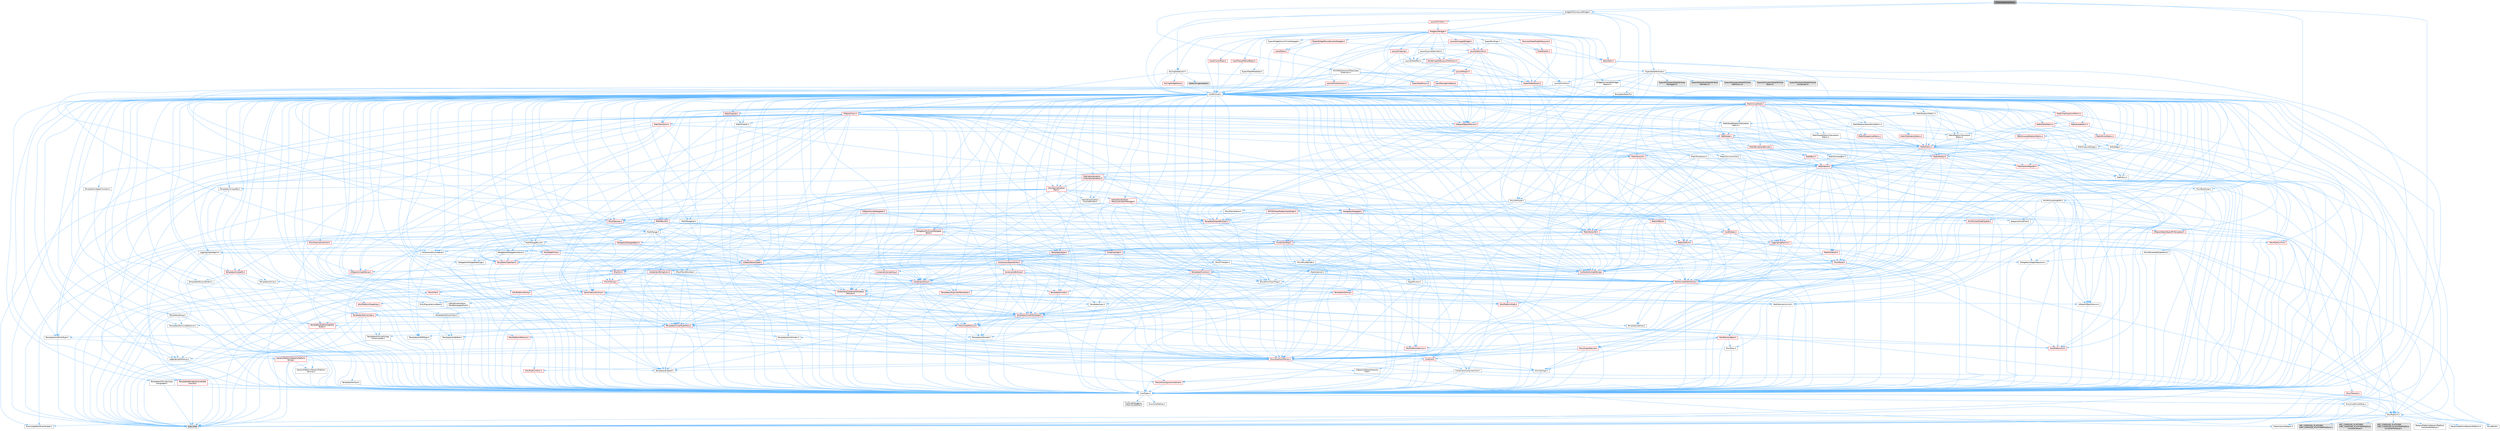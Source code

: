digraph "STrackAreaLaneView.h"
{
 // INTERACTIVE_SVG=YES
 // LATEX_PDF_SIZE
  bgcolor="transparent";
  edge [fontname=Helvetica,fontsize=10,labelfontname=Helvetica,labelfontsize=10];
  node [fontname=Helvetica,fontsize=10,shape=box,height=0.2,width=0.4];
  Node1 [id="Node000001",label="STrackAreaLaneView.h",height=0.2,width=0.4,color="gray40", fillcolor="grey60", style="filled", fontcolor="black",tooltip=" "];
  Node1 -> Node2 [id="edge1_Node000001_Node000002",color="steelblue1",style="solid",tooltip=" "];
  Node2 [id="Node000002",label="CoreTypes.h",height=0.2,width=0.4,color="grey40", fillcolor="white", style="filled",URL="$dc/dec/CoreTypes_8h.html",tooltip=" "];
  Node2 -> Node3 [id="edge2_Node000002_Node000003",color="steelblue1",style="solid",tooltip=" "];
  Node3 [id="Node000003",label="HAL/Platform.h",height=0.2,width=0.4,color="grey40", fillcolor="white", style="filled",URL="$d9/dd0/Platform_8h.html",tooltip=" "];
  Node3 -> Node4 [id="edge3_Node000003_Node000004",color="steelblue1",style="solid",tooltip=" "];
  Node4 [id="Node000004",label="Misc/Build.h",height=0.2,width=0.4,color="grey40", fillcolor="white", style="filled",URL="$d3/dbb/Build_8h.html",tooltip=" "];
  Node3 -> Node5 [id="edge4_Node000003_Node000005",color="steelblue1",style="solid",tooltip=" "];
  Node5 [id="Node000005",label="Misc/LargeWorldCoordinates.h",height=0.2,width=0.4,color="grey40", fillcolor="white", style="filled",URL="$d2/dcb/LargeWorldCoordinates_8h.html",tooltip=" "];
  Node3 -> Node6 [id="edge5_Node000003_Node000006",color="steelblue1",style="solid",tooltip=" "];
  Node6 [id="Node000006",label="type_traits",height=0.2,width=0.4,color="grey60", fillcolor="#E0E0E0", style="filled",tooltip=" "];
  Node3 -> Node7 [id="edge6_Node000003_Node000007",color="steelblue1",style="solid",tooltip=" "];
  Node7 [id="Node000007",label="PreprocessorHelpers.h",height=0.2,width=0.4,color="grey40", fillcolor="white", style="filled",URL="$db/ddb/PreprocessorHelpers_8h.html",tooltip=" "];
  Node3 -> Node8 [id="edge7_Node000003_Node000008",color="steelblue1",style="solid",tooltip=" "];
  Node8 [id="Node000008",label="UBT_COMPILED_PLATFORM\l/UBT_COMPILED_PLATFORMPlatform\lCompilerPreSetup.h",height=0.2,width=0.4,color="grey60", fillcolor="#E0E0E0", style="filled",tooltip=" "];
  Node3 -> Node9 [id="edge8_Node000003_Node000009",color="steelblue1",style="solid",tooltip=" "];
  Node9 [id="Node000009",label="GenericPlatform/GenericPlatform\lCompilerPreSetup.h",height=0.2,width=0.4,color="grey40", fillcolor="white", style="filled",URL="$d9/dc8/GenericPlatformCompilerPreSetup_8h.html",tooltip=" "];
  Node3 -> Node10 [id="edge9_Node000003_Node000010",color="steelblue1",style="solid",tooltip=" "];
  Node10 [id="Node000010",label="GenericPlatform/GenericPlatform.h",height=0.2,width=0.4,color="grey40", fillcolor="white", style="filled",URL="$d6/d84/GenericPlatform_8h.html",tooltip=" "];
  Node3 -> Node11 [id="edge10_Node000003_Node000011",color="steelblue1",style="solid",tooltip=" "];
  Node11 [id="Node000011",label="UBT_COMPILED_PLATFORM\l/UBT_COMPILED_PLATFORMPlatform.h",height=0.2,width=0.4,color="grey60", fillcolor="#E0E0E0", style="filled",tooltip=" "];
  Node3 -> Node12 [id="edge11_Node000003_Node000012",color="steelblue1",style="solid",tooltip=" "];
  Node12 [id="Node000012",label="UBT_COMPILED_PLATFORM\l/UBT_COMPILED_PLATFORMPlatform\lCompilerSetup.h",height=0.2,width=0.4,color="grey60", fillcolor="#E0E0E0", style="filled",tooltip=" "];
  Node2 -> Node13 [id="edge12_Node000002_Node000013",color="steelblue1",style="solid",tooltip=" "];
  Node13 [id="Node000013",label="ProfilingDebugging\l/UMemoryDefines.h",height=0.2,width=0.4,color="grey40", fillcolor="white", style="filled",URL="$d2/da2/UMemoryDefines_8h.html",tooltip=" "];
  Node2 -> Node14 [id="edge13_Node000002_Node000014",color="steelblue1",style="solid",tooltip=" "];
  Node14 [id="Node000014",label="Misc/CoreMiscDefines.h",height=0.2,width=0.4,color="grey40", fillcolor="white", style="filled",URL="$da/d38/CoreMiscDefines_8h.html",tooltip=" "];
  Node14 -> Node3 [id="edge14_Node000014_Node000003",color="steelblue1",style="solid",tooltip=" "];
  Node14 -> Node7 [id="edge15_Node000014_Node000007",color="steelblue1",style="solid",tooltip=" "];
  Node2 -> Node15 [id="edge16_Node000002_Node000015",color="steelblue1",style="solid",tooltip=" "];
  Node15 [id="Node000015",label="Misc/CoreDefines.h",height=0.2,width=0.4,color="grey40", fillcolor="white", style="filled",URL="$d3/dd2/CoreDefines_8h.html",tooltip=" "];
  Node1 -> Node16 [id="edge17_Node000001_Node000016",color="steelblue1",style="solid",tooltip=" "];
  Node16 [id="Node000016",label="Widgets/SCompoundWidget.h",height=0.2,width=0.4,color="grey40", fillcolor="white", style="filled",URL="$db/d0b/SCompoundWidget_8h.html",tooltip=" "];
  Node16 -> Node17 [id="edge18_Node000016_Node000017",color="steelblue1",style="solid",tooltip=" "];
  Node17 [id="Node000017",label="CoreMinimal.h",height=0.2,width=0.4,color="grey40", fillcolor="white", style="filled",URL="$d7/d67/CoreMinimal_8h.html",tooltip=" "];
  Node17 -> Node2 [id="edge19_Node000017_Node000002",color="steelblue1",style="solid",tooltip=" "];
  Node17 -> Node18 [id="edge20_Node000017_Node000018",color="steelblue1",style="solid",tooltip=" "];
  Node18 [id="Node000018",label="CoreFwd.h",height=0.2,width=0.4,color="red", fillcolor="#FFF0F0", style="filled",URL="$d1/d1e/CoreFwd_8h.html",tooltip=" "];
  Node18 -> Node2 [id="edge21_Node000018_Node000002",color="steelblue1",style="solid",tooltip=" "];
  Node18 -> Node19 [id="edge22_Node000018_Node000019",color="steelblue1",style="solid",tooltip=" "];
  Node19 [id="Node000019",label="Containers/ContainersFwd.h",height=0.2,width=0.4,color="grey40", fillcolor="white", style="filled",URL="$d4/d0a/ContainersFwd_8h.html",tooltip=" "];
  Node19 -> Node3 [id="edge23_Node000019_Node000003",color="steelblue1",style="solid",tooltip=" "];
  Node19 -> Node2 [id="edge24_Node000019_Node000002",color="steelblue1",style="solid",tooltip=" "];
  Node19 -> Node20 [id="edge25_Node000019_Node000020",color="steelblue1",style="solid",tooltip=" "];
  Node20 [id="Node000020",label="Traits/IsContiguousContainer.h",height=0.2,width=0.4,color="red", fillcolor="#FFF0F0", style="filled",URL="$d5/d3c/IsContiguousContainer_8h.html",tooltip=" "];
  Node20 -> Node2 [id="edge26_Node000020_Node000002",color="steelblue1",style="solid",tooltip=" "];
  Node18 -> Node24 [id="edge27_Node000018_Node000024",color="steelblue1",style="solid",tooltip=" "];
  Node24 [id="Node000024",label="UObject/UObjectHierarchy\lFwd.h",height=0.2,width=0.4,color="grey40", fillcolor="white", style="filled",URL="$d3/d13/UObjectHierarchyFwd_8h.html",tooltip=" "];
  Node17 -> Node24 [id="edge28_Node000017_Node000024",color="steelblue1",style="solid",tooltip=" "];
  Node17 -> Node19 [id="edge29_Node000017_Node000019",color="steelblue1",style="solid",tooltip=" "];
  Node17 -> Node25 [id="edge30_Node000017_Node000025",color="steelblue1",style="solid",tooltip=" "];
  Node25 [id="Node000025",label="Misc/VarArgs.h",height=0.2,width=0.4,color="grey40", fillcolor="white", style="filled",URL="$d5/d6f/VarArgs_8h.html",tooltip=" "];
  Node25 -> Node2 [id="edge31_Node000025_Node000002",color="steelblue1",style="solid",tooltip=" "];
  Node17 -> Node26 [id="edge32_Node000017_Node000026",color="steelblue1",style="solid",tooltip=" "];
  Node26 [id="Node000026",label="Logging/LogVerbosity.h",height=0.2,width=0.4,color="grey40", fillcolor="white", style="filled",URL="$d2/d8f/LogVerbosity_8h.html",tooltip=" "];
  Node26 -> Node2 [id="edge33_Node000026_Node000002",color="steelblue1",style="solid",tooltip=" "];
  Node17 -> Node27 [id="edge34_Node000017_Node000027",color="steelblue1",style="solid",tooltip=" "];
  Node27 [id="Node000027",label="Misc/OutputDevice.h",height=0.2,width=0.4,color="red", fillcolor="#FFF0F0", style="filled",URL="$d7/d32/OutputDevice_8h.html",tooltip=" "];
  Node27 -> Node18 [id="edge35_Node000027_Node000018",color="steelblue1",style="solid",tooltip=" "];
  Node27 -> Node2 [id="edge36_Node000027_Node000002",color="steelblue1",style="solid",tooltip=" "];
  Node27 -> Node26 [id="edge37_Node000027_Node000026",color="steelblue1",style="solid",tooltip=" "];
  Node27 -> Node25 [id="edge38_Node000027_Node000025",color="steelblue1",style="solid",tooltip=" "];
  Node17 -> Node33 [id="edge39_Node000017_Node000033",color="steelblue1",style="solid",tooltip=" "];
  Node33 [id="Node000033",label="HAL/PlatformCrt.h",height=0.2,width=0.4,color="red", fillcolor="#FFF0F0", style="filled",URL="$d8/d75/PlatformCrt_8h.html",tooltip=" "];
  Node17 -> Node43 [id="edge40_Node000017_Node000043",color="steelblue1",style="solid",tooltip=" "];
  Node43 [id="Node000043",label="HAL/PlatformMisc.h",height=0.2,width=0.4,color="red", fillcolor="#FFF0F0", style="filled",URL="$d0/df5/PlatformMisc_8h.html",tooltip=" "];
  Node43 -> Node2 [id="edge41_Node000043_Node000002",color="steelblue1",style="solid",tooltip=" "];
  Node17 -> Node62 [id="edge42_Node000017_Node000062",color="steelblue1",style="solid",tooltip=" "];
  Node62 [id="Node000062",label="Misc/AssertionMacros.h",height=0.2,width=0.4,color="red", fillcolor="#FFF0F0", style="filled",URL="$d0/dfa/AssertionMacros_8h.html",tooltip=" "];
  Node62 -> Node2 [id="edge43_Node000062_Node000002",color="steelblue1",style="solid",tooltip=" "];
  Node62 -> Node3 [id="edge44_Node000062_Node000003",color="steelblue1",style="solid",tooltip=" "];
  Node62 -> Node43 [id="edge45_Node000062_Node000043",color="steelblue1",style="solid",tooltip=" "];
  Node62 -> Node7 [id="edge46_Node000062_Node000007",color="steelblue1",style="solid",tooltip=" "];
  Node62 -> Node63 [id="edge47_Node000062_Node000063",color="steelblue1",style="solid",tooltip=" "];
  Node63 [id="Node000063",label="Templates/EnableIf.h",height=0.2,width=0.4,color="grey40", fillcolor="white", style="filled",URL="$d7/d60/EnableIf_8h.html",tooltip=" "];
  Node63 -> Node2 [id="edge48_Node000063_Node000002",color="steelblue1",style="solid",tooltip=" "];
  Node62 -> Node25 [id="edge49_Node000062_Node000025",color="steelblue1",style="solid",tooltip=" "];
  Node17 -> Node71 [id="edge50_Node000017_Node000071",color="steelblue1",style="solid",tooltip=" "];
  Node71 [id="Node000071",label="Templates/IsPointer.h",height=0.2,width=0.4,color="grey40", fillcolor="white", style="filled",URL="$d7/d05/IsPointer_8h.html",tooltip=" "];
  Node71 -> Node2 [id="edge51_Node000071_Node000002",color="steelblue1",style="solid",tooltip=" "];
  Node17 -> Node72 [id="edge52_Node000017_Node000072",color="steelblue1",style="solid",tooltip=" "];
  Node72 [id="Node000072",label="HAL/PlatformMemory.h",height=0.2,width=0.4,color="red", fillcolor="#FFF0F0", style="filled",URL="$de/d68/PlatformMemory_8h.html",tooltip=" "];
  Node72 -> Node2 [id="edge53_Node000072_Node000002",color="steelblue1",style="solid",tooltip=" "];
  Node17 -> Node55 [id="edge54_Node000017_Node000055",color="steelblue1",style="solid",tooltip=" "];
  Node55 [id="Node000055",label="HAL/PlatformAtomics.h",height=0.2,width=0.4,color="red", fillcolor="#FFF0F0", style="filled",URL="$d3/d36/PlatformAtomics_8h.html",tooltip=" "];
  Node55 -> Node2 [id="edge55_Node000055_Node000002",color="steelblue1",style="solid",tooltip=" "];
  Node17 -> Node77 [id="edge56_Node000017_Node000077",color="steelblue1",style="solid",tooltip=" "];
  Node77 [id="Node000077",label="Misc/Exec.h",height=0.2,width=0.4,color="grey40", fillcolor="white", style="filled",URL="$de/ddb/Exec_8h.html",tooltip=" "];
  Node77 -> Node2 [id="edge57_Node000077_Node000002",color="steelblue1",style="solid",tooltip=" "];
  Node77 -> Node62 [id="edge58_Node000077_Node000062",color="steelblue1",style="solid",tooltip=" "];
  Node17 -> Node78 [id="edge59_Node000017_Node000078",color="steelblue1",style="solid",tooltip=" "];
  Node78 [id="Node000078",label="HAL/MemoryBase.h",height=0.2,width=0.4,color="red", fillcolor="#FFF0F0", style="filled",URL="$d6/d9f/MemoryBase_8h.html",tooltip=" "];
  Node78 -> Node2 [id="edge60_Node000078_Node000002",color="steelblue1",style="solid",tooltip=" "];
  Node78 -> Node55 [id="edge61_Node000078_Node000055",color="steelblue1",style="solid",tooltip=" "];
  Node78 -> Node33 [id="edge62_Node000078_Node000033",color="steelblue1",style="solid",tooltip=" "];
  Node78 -> Node77 [id="edge63_Node000078_Node000077",color="steelblue1",style="solid",tooltip=" "];
  Node78 -> Node27 [id="edge64_Node000078_Node000027",color="steelblue1",style="solid",tooltip=" "];
  Node17 -> Node88 [id="edge65_Node000017_Node000088",color="steelblue1",style="solid",tooltip=" "];
  Node88 [id="Node000088",label="HAL/UnrealMemory.h",height=0.2,width=0.4,color="red", fillcolor="#FFF0F0", style="filled",URL="$d9/d96/UnrealMemory_8h.html",tooltip=" "];
  Node88 -> Node2 [id="edge66_Node000088_Node000002",color="steelblue1",style="solid",tooltip=" "];
  Node88 -> Node78 [id="edge67_Node000088_Node000078",color="steelblue1",style="solid",tooltip=" "];
  Node88 -> Node72 [id="edge68_Node000088_Node000072",color="steelblue1",style="solid",tooltip=" "];
  Node88 -> Node71 [id="edge69_Node000088_Node000071",color="steelblue1",style="solid",tooltip=" "];
  Node17 -> Node90 [id="edge70_Node000017_Node000090",color="steelblue1",style="solid",tooltip=" "];
  Node90 [id="Node000090",label="Templates/IsArithmetic.h",height=0.2,width=0.4,color="grey40", fillcolor="white", style="filled",URL="$d2/d5d/IsArithmetic_8h.html",tooltip=" "];
  Node90 -> Node2 [id="edge71_Node000090_Node000002",color="steelblue1",style="solid",tooltip=" "];
  Node17 -> Node84 [id="edge72_Node000017_Node000084",color="steelblue1",style="solid",tooltip=" "];
  Node84 [id="Node000084",label="Templates/AndOrNot.h",height=0.2,width=0.4,color="grey40", fillcolor="white", style="filled",URL="$db/d0a/AndOrNot_8h.html",tooltip=" "];
  Node84 -> Node2 [id="edge73_Node000084_Node000002",color="steelblue1",style="solid",tooltip=" "];
  Node17 -> Node91 [id="edge74_Node000017_Node000091",color="steelblue1",style="solid",tooltip=" "];
  Node91 [id="Node000091",label="Templates/IsPODType.h",height=0.2,width=0.4,color="grey40", fillcolor="white", style="filled",URL="$d7/db1/IsPODType_8h.html",tooltip=" "];
  Node91 -> Node2 [id="edge75_Node000091_Node000002",color="steelblue1",style="solid",tooltip=" "];
  Node17 -> Node92 [id="edge76_Node000017_Node000092",color="steelblue1",style="solid",tooltip=" "];
  Node92 [id="Node000092",label="Templates/IsUECoreType.h",height=0.2,width=0.4,color="grey40", fillcolor="white", style="filled",URL="$d1/db8/IsUECoreType_8h.html",tooltip=" "];
  Node92 -> Node2 [id="edge77_Node000092_Node000002",color="steelblue1",style="solid",tooltip=" "];
  Node92 -> Node6 [id="edge78_Node000092_Node000006",color="steelblue1",style="solid",tooltip=" "];
  Node17 -> Node85 [id="edge79_Node000017_Node000085",color="steelblue1",style="solid",tooltip=" "];
  Node85 [id="Node000085",label="Templates/IsTriviallyCopy\lConstructible.h",height=0.2,width=0.4,color="grey40", fillcolor="white", style="filled",URL="$d3/d78/IsTriviallyCopyConstructible_8h.html",tooltip=" "];
  Node85 -> Node2 [id="edge80_Node000085_Node000002",color="steelblue1",style="solid",tooltip=" "];
  Node85 -> Node6 [id="edge81_Node000085_Node000006",color="steelblue1",style="solid",tooltip=" "];
  Node17 -> Node93 [id="edge82_Node000017_Node000093",color="steelblue1",style="solid",tooltip=" "];
  Node93 [id="Node000093",label="Templates/UnrealTypeTraits.h",height=0.2,width=0.4,color="red", fillcolor="#FFF0F0", style="filled",URL="$d2/d2d/UnrealTypeTraits_8h.html",tooltip=" "];
  Node93 -> Node2 [id="edge83_Node000093_Node000002",color="steelblue1",style="solid",tooltip=" "];
  Node93 -> Node71 [id="edge84_Node000093_Node000071",color="steelblue1",style="solid",tooltip=" "];
  Node93 -> Node62 [id="edge85_Node000093_Node000062",color="steelblue1",style="solid",tooltip=" "];
  Node93 -> Node84 [id="edge86_Node000093_Node000084",color="steelblue1",style="solid",tooltip=" "];
  Node93 -> Node63 [id="edge87_Node000093_Node000063",color="steelblue1",style="solid",tooltip=" "];
  Node93 -> Node90 [id="edge88_Node000093_Node000090",color="steelblue1",style="solid",tooltip=" "];
  Node93 -> Node91 [id="edge89_Node000093_Node000091",color="steelblue1",style="solid",tooltip=" "];
  Node93 -> Node92 [id="edge90_Node000093_Node000092",color="steelblue1",style="solid",tooltip=" "];
  Node93 -> Node85 [id="edge91_Node000093_Node000085",color="steelblue1",style="solid",tooltip=" "];
  Node17 -> Node63 [id="edge92_Node000017_Node000063",color="steelblue1",style="solid",tooltip=" "];
  Node17 -> Node95 [id="edge93_Node000017_Node000095",color="steelblue1",style="solid",tooltip=" "];
  Node95 [id="Node000095",label="Templates/RemoveReference.h",height=0.2,width=0.4,color="grey40", fillcolor="white", style="filled",URL="$da/dbe/RemoveReference_8h.html",tooltip=" "];
  Node95 -> Node2 [id="edge94_Node000095_Node000002",color="steelblue1",style="solid",tooltip=" "];
  Node17 -> Node96 [id="edge95_Node000017_Node000096",color="steelblue1",style="solid",tooltip=" "];
  Node96 [id="Node000096",label="Templates/IntegralConstant.h",height=0.2,width=0.4,color="grey40", fillcolor="white", style="filled",URL="$db/d1b/IntegralConstant_8h.html",tooltip=" "];
  Node96 -> Node2 [id="edge96_Node000096_Node000002",color="steelblue1",style="solid",tooltip=" "];
  Node17 -> Node97 [id="edge97_Node000017_Node000097",color="steelblue1",style="solid",tooltip=" "];
  Node97 [id="Node000097",label="Templates/IsClass.h",height=0.2,width=0.4,color="grey40", fillcolor="white", style="filled",URL="$db/dcb/IsClass_8h.html",tooltip=" "];
  Node97 -> Node2 [id="edge98_Node000097_Node000002",color="steelblue1",style="solid",tooltip=" "];
  Node17 -> Node98 [id="edge99_Node000017_Node000098",color="steelblue1",style="solid",tooltip=" "];
  Node98 [id="Node000098",label="Templates/TypeCompatible\lBytes.h",height=0.2,width=0.4,color="red", fillcolor="#FFF0F0", style="filled",URL="$df/d0a/TypeCompatibleBytes_8h.html",tooltip=" "];
  Node98 -> Node2 [id="edge100_Node000098_Node000002",color="steelblue1",style="solid",tooltip=" "];
  Node98 -> Node6 [id="edge101_Node000098_Node000006",color="steelblue1",style="solid",tooltip=" "];
  Node17 -> Node20 [id="edge102_Node000017_Node000020",color="steelblue1",style="solid",tooltip=" "];
  Node17 -> Node99 [id="edge103_Node000017_Node000099",color="steelblue1",style="solid",tooltip=" "];
  Node99 [id="Node000099",label="Templates/UnrealTemplate.h",height=0.2,width=0.4,color="red", fillcolor="#FFF0F0", style="filled",URL="$d4/d24/UnrealTemplate_8h.html",tooltip=" "];
  Node99 -> Node2 [id="edge104_Node000099_Node000002",color="steelblue1",style="solid",tooltip=" "];
  Node99 -> Node71 [id="edge105_Node000099_Node000071",color="steelblue1",style="solid",tooltip=" "];
  Node99 -> Node88 [id="edge106_Node000099_Node000088",color="steelblue1",style="solid",tooltip=" "];
  Node99 -> Node93 [id="edge107_Node000099_Node000093",color="steelblue1",style="solid",tooltip=" "];
  Node99 -> Node95 [id="edge108_Node000099_Node000095",color="steelblue1",style="solid",tooltip=" "];
  Node99 -> Node98 [id="edge109_Node000099_Node000098",color="steelblue1",style="solid",tooltip=" "];
  Node99 -> Node66 [id="edge110_Node000099_Node000066",color="steelblue1",style="solid",tooltip=" "];
  Node66 [id="Node000066",label="Templates/Identity.h",height=0.2,width=0.4,color="grey40", fillcolor="white", style="filled",URL="$d0/dd5/Identity_8h.html",tooltip=" "];
  Node99 -> Node20 [id="edge111_Node000099_Node000020",color="steelblue1",style="solid",tooltip=" "];
  Node99 -> Node6 [id="edge112_Node000099_Node000006",color="steelblue1",style="solid",tooltip=" "];
  Node17 -> Node48 [id="edge113_Node000017_Node000048",color="steelblue1",style="solid",tooltip=" "];
  Node48 [id="Node000048",label="Math/NumericLimits.h",height=0.2,width=0.4,color="grey40", fillcolor="white", style="filled",URL="$df/d1b/NumericLimits_8h.html",tooltip=" "];
  Node48 -> Node2 [id="edge114_Node000048_Node000002",color="steelblue1",style="solid",tooltip=" "];
  Node17 -> Node103 [id="edge115_Node000017_Node000103",color="steelblue1",style="solid",tooltip=" "];
  Node103 [id="Node000103",label="HAL/PlatformMath.h",height=0.2,width=0.4,color="red", fillcolor="#FFF0F0", style="filled",URL="$dc/d53/PlatformMath_8h.html",tooltip=" "];
  Node103 -> Node2 [id="edge116_Node000103_Node000002",color="steelblue1",style="solid",tooltip=" "];
  Node17 -> Node86 [id="edge117_Node000017_Node000086",color="steelblue1",style="solid",tooltip=" "];
  Node86 [id="Node000086",label="Templates/IsTriviallyCopy\lAssignable.h",height=0.2,width=0.4,color="grey40", fillcolor="white", style="filled",URL="$d2/df2/IsTriviallyCopyAssignable_8h.html",tooltip=" "];
  Node86 -> Node2 [id="edge118_Node000086_Node000002",color="steelblue1",style="solid",tooltip=" "];
  Node86 -> Node6 [id="edge119_Node000086_Node000006",color="steelblue1",style="solid",tooltip=" "];
  Node17 -> Node111 [id="edge120_Node000017_Node000111",color="steelblue1",style="solid",tooltip=" "];
  Node111 [id="Node000111",label="Templates/MemoryOps.h",height=0.2,width=0.4,color="red", fillcolor="#FFF0F0", style="filled",URL="$db/dea/MemoryOps_8h.html",tooltip=" "];
  Node111 -> Node2 [id="edge121_Node000111_Node000002",color="steelblue1",style="solid",tooltip=" "];
  Node111 -> Node88 [id="edge122_Node000111_Node000088",color="steelblue1",style="solid",tooltip=" "];
  Node111 -> Node86 [id="edge123_Node000111_Node000086",color="steelblue1",style="solid",tooltip=" "];
  Node111 -> Node85 [id="edge124_Node000111_Node000085",color="steelblue1",style="solid",tooltip=" "];
  Node111 -> Node93 [id="edge125_Node000111_Node000093",color="steelblue1",style="solid",tooltip=" "];
  Node111 -> Node6 [id="edge126_Node000111_Node000006",color="steelblue1",style="solid",tooltip=" "];
  Node17 -> Node112 [id="edge127_Node000017_Node000112",color="steelblue1",style="solid",tooltip=" "];
  Node112 [id="Node000112",label="Containers/ContainerAllocation\lPolicies.h",height=0.2,width=0.4,color="red", fillcolor="#FFF0F0", style="filled",URL="$d7/dff/ContainerAllocationPolicies_8h.html",tooltip=" "];
  Node112 -> Node2 [id="edge128_Node000112_Node000002",color="steelblue1",style="solid",tooltip=" "];
  Node112 -> Node112 [id="edge129_Node000112_Node000112",color="steelblue1",style="solid",tooltip=" "];
  Node112 -> Node103 [id="edge130_Node000112_Node000103",color="steelblue1",style="solid",tooltip=" "];
  Node112 -> Node88 [id="edge131_Node000112_Node000088",color="steelblue1",style="solid",tooltip=" "];
  Node112 -> Node48 [id="edge132_Node000112_Node000048",color="steelblue1",style="solid",tooltip=" "];
  Node112 -> Node62 [id="edge133_Node000112_Node000062",color="steelblue1",style="solid",tooltip=" "];
  Node112 -> Node111 [id="edge134_Node000112_Node000111",color="steelblue1",style="solid",tooltip=" "];
  Node112 -> Node98 [id="edge135_Node000112_Node000098",color="steelblue1",style="solid",tooltip=" "];
  Node112 -> Node6 [id="edge136_Node000112_Node000006",color="steelblue1",style="solid",tooltip=" "];
  Node17 -> Node115 [id="edge137_Node000017_Node000115",color="steelblue1",style="solid",tooltip=" "];
  Node115 [id="Node000115",label="Templates/IsEnumClass.h",height=0.2,width=0.4,color="grey40", fillcolor="white", style="filled",URL="$d7/d15/IsEnumClass_8h.html",tooltip=" "];
  Node115 -> Node2 [id="edge138_Node000115_Node000002",color="steelblue1",style="solid",tooltip=" "];
  Node115 -> Node84 [id="edge139_Node000115_Node000084",color="steelblue1",style="solid",tooltip=" "];
  Node17 -> Node116 [id="edge140_Node000017_Node000116",color="steelblue1",style="solid",tooltip=" "];
  Node116 [id="Node000116",label="HAL/PlatformProperties.h",height=0.2,width=0.4,color="red", fillcolor="#FFF0F0", style="filled",URL="$d9/db0/PlatformProperties_8h.html",tooltip=" "];
  Node116 -> Node2 [id="edge141_Node000116_Node000002",color="steelblue1",style="solid",tooltip=" "];
  Node17 -> Node119 [id="edge142_Node000017_Node000119",color="steelblue1",style="solid",tooltip=" "];
  Node119 [id="Node000119",label="Misc/EngineVersionBase.h",height=0.2,width=0.4,color="grey40", fillcolor="white", style="filled",URL="$d5/d2b/EngineVersionBase_8h.html",tooltip=" "];
  Node119 -> Node2 [id="edge143_Node000119_Node000002",color="steelblue1",style="solid",tooltip=" "];
  Node17 -> Node120 [id="edge144_Node000017_Node000120",color="steelblue1",style="solid",tooltip=" "];
  Node120 [id="Node000120",label="Internationalization\l/TextNamespaceFwd.h",height=0.2,width=0.4,color="grey40", fillcolor="white", style="filled",URL="$d8/d97/TextNamespaceFwd_8h.html",tooltip=" "];
  Node120 -> Node2 [id="edge145_Node000120_Node000002",color="steelblue1",style="solid",tooltip=" "];
  Node17 -> Node121 [id="edge146_Node000017_Node000121",color="steelblue1",style="solid",tooltip=" "];
  Node121 [id="Node000121",label="Serialization/Archive.h",height=0.2,width=0.4,color="red", fillcolor="#FFF0F0", style="filled",URL="$d7/d3b/Archive_8h.html",tooltip=" "];
  Node121 -> Node18 [id="edge147_Node000121_Node000018",color="steelblue1",style="solid",tooltip=" "];
  Node121 -> Node2 [id="edge148_Node000121_Node000002",color="steelblue1",style="solid",tooltip=" "];
  Node121 -> Node116 [id="edge149_Node000121_Node000116",color="steelblue1",style="solid",tooltip=" "];
  Node121 -> Node120 [id="edge150_Node000121_Node000120",color="steelblue1",style="solid",tooltip=" "];
  Node121 -> Node62 [id="edge151_Node000121_Node000062",color="steelblue1",style="solid",tooltip=" "];
  Node121 -> Node4 [id="edge152_Node000121_Node000004",color="steelblue1",style="solid",tooltip=" "];
  Node121 -> Node119 [id="edge153_Node000121_Node000119",color="steelblue1",style="solid",tooltip=" "];
  Node121 -> Node25 [id="edge154_Node000121_Node000025",color="steelblue1",style="solid",tooltip=" "];
  Node121 -> Node63 [id="edge155_Node000121_Node000063",color="steelblue1",style="solid",tooltip=" "];
  Node121 -> Node115 [id="edge156_Node000121_Node000115",color="steelblue1",style="solid",tooltip=" "];
  Node121 -> Node99 [id="edge157_Node000121_Node000099",color="steelblue1",style="solid",tooltip=" "];
  Node121 -> Node124 [id="edge158_Node000121_Node000124",color="steelblue1",style="solid",tooltip=" "];
  Node124 [id="Node000124",label="UObject/ObjectVersion.h",height=0.2,width=0.4,color="grey40", fillcolor="white", style="filled",URL="$da/d63/ObjectVersion_8h.html",tooltip=" "];
  Node124 -> Node2 [id="edge159_Node000124_Node000002",color="steelblue1",style="solid",tooltip=" "];
  Node17 -> Node125 [id="edge160_Node000017_Node000125",color="steelblue1",style="solid",tooltip=" "];
  Node125 [id="Node000125",label="Templates/Less.h",height=0.2,width=0.4,color="grey40", fillcolor="white", style="filled",URL="$de/dc8/Less_8h.html",tooltip=" "];
  Node125 -> Node2 [id="edge161_Node000125_Node000002",color="steelblue1",style="solid",tooltip=" "];
  Node125 -> Node99 [id="edge162_Node000125_Node000099",color="steelblue1",style="solid",tooltip=" "];
  Node17 -> Node126 [id="edge163_Node000017_Node000126",color="steelblue1",style="solid",tooltip=" "];
  Node126 [id="Node000126",label="Templates/Sorting.h",height=0.2,width=0.4,color="red", fillcolor="#FFF0F0", style="filled",URL="$d3/d9e/Sorting_8h.html",tooltip=" "];
  Node126 -> Node2 [id="edge164_Node000126_Node000002",color="steelblue1",style="solid",tooltip=" "];
  Node126 -> Node103 [id="edge165_Node000126_Node000103",color="steelblue1",style="solid",tooltip=" "];
  Node126 -> Node125 [id="edge166_Node000126_Node000125",color="steelblue1",style="solid",tooltip=" "];
  Node17 -> Node137 [id="edge167_Node000017_Node000137",color="steelblue1",style="solid",tooltip=" "];
  Node137 [id="Node000137",label="Misc/Char.h",height=0.2,width=0.4,color="red", fillcolor="#FFF0F0", style="filled",URL="$d0/d58/Char_8h.html",tooltip=" "];
  Node137 -> Node2 [id="edge168_Node000137_Node000002",color="steelblue1",style="solid",tooltip=" "];
  Node137 -> Node6 [id="edge169_Node000137_Node000006",color="steelblue1",style="solid",tooltip=" "];
  Node17 -> Node140 [id="edge170_Node000017_Node000140",color="steelblue1",style="solid",tooltip=" "];
  Node140 [id="Node000140",label="GenericPlatform/GenericPlatform\lStricmp.h",height=0.2,width=0.4,color="grey40", fillcolor="white", style="filled",URL="$d2/d86/GenericPlatformStricmp_8h.html",tooltip=" "];
  Node140 -> Node2 [id="edge171_Node000140_Node000002",color="steelblue1",style="solid",tooltip=" "];
  Node17 -> Node141 [id="edge172_Node000017_Node000141",color="steelblue1",style="solid",tooltip=" "];
  Node141 [id="Node000141",label="GenericPlatform/GenericPlatform\lString.h",height=0.2,width=0.4,color="red", fillcolor="#FFF0F0", style="filled",URL="$dd/d20/GenericPlatformString_8h.html",tooltip=" "];
  Node141 -> Node2 [id="edge173_Node000141_Node000002",color="steelblue1",style="solid",tooltip=" "];
  Node141 -> Node140 [id="edge174_Node000141_Node000140",color="steelblue1",style="solid",tooltip=" "];
  Node141 -> Node63 [id="edge175_Node000141_Node000063",color="steelblue1",style="solid",tooltip=" "];
  Node141 -> Node6 [id="edge176_Node000141_Node000006",color="steelblue1",style="solid",tooltip=" "];
  Node17 -> Node74 [id="edge177_Node000017_Node000074",color="steelblue1",style="solid",tooltip=" "];
  Node74 [id="Node000074",label="HAL/PlatformString.h",height=0.2,width=0.4,color="red", fillcolor="#FFF0F0", style="filled",URL="$db/db5/PlatformString_8h.html",tooltip=" "];
  Node74 -> Node2 [id="edge178_Node000074_Node000002",color="steelblue1",style="solid",tooltip=" "];
  Node17 -> Node144 [id="edge179_Node000017_Node000144",color="steelblue1",style="solid",tooltip=" "];
  Node144 [id="Node000144",label="Misc/CString.h",height=0.2,width=0.4,color="red", fillcolor="#FFF0F0", style="filled",URL="$d2/d49/CString_8h.html",tooltip=" "];
  Node144 -> Node2 [id="edge180_Node000144_Node000002",color="steelblue1",style="solid",tooltip=" "];
  Node144 -> Node33 [id="edge181_Node000144_Node000033",color="steelblue1",style="solid",tooltip=" "];
  Node144 -> Node74 [id="edge182_Node000144_Node000074",color="steelblue1",style="solid",tooltip=" "];
  Node144 -> Node62 [id="edge183_Node000144_Node000062",color="steelblue1",style="solid",tooltip=" "];
  Node144 -> Node137 [id="edge184_Node000144_Node000137",color="steelblue1",style="solid",tooltip=" "];
  Node144 -> Node25 [id="edge185_Node000144_Node000025",color="steelblue1",style="solid",tooltip=" "];
  Node17 -> Node145 [id="edge186_Node000017_Node000145",color="steelblue1",style="solid",tooltip=" "];
  Node145 [id="Node000145",label="Misc/Crc.h",height=0.2,width=0.4,color="red", fillcolor="#FFF0F0", style="filled",URL="$d4/dd2/Crc_8h.html",tooltip=" "];
  Node145 -> Node2 [id="edge187_Node000145_Node000002",color="steelblue1",style="solid",tooltip=" "];
  Node145 -> Node74 [id="edge188_Node000145_Node000074",color="steelblue1",style="solid",tooltip=" "];
  Node145 -> Node62 [id="edge189_Node000145_Node000062",color="steelblue1",style="solid",tooltip=" "];
  Node145 -> Node144 [id="edge190_Node000145_Node000144",color="steelblue1",style="solid",tooltip=" "];
  Node145 -> Node137 [id="edge191_Node000145_Node000137",color="steelblue1",style="solid",tooltip=" "];
  Node145 -> Node93 [id="edge192_Node000145_Node000093",color="steelblue1",style="solid",tooltip=" "];
  Node17 -> Node136 [id="edge193_Node000017_Node000136",color="steelblue1",style="solid",tooltip=" "];
  Node136 [id="Node000136",label="Math/UnrealMathUtility.h",height=0.2,width=0.4,color="red", fillcolor="#FFF0F0", style="filled",URL="$db/db8/UnrealMathUtility_8h.html",tooltip=" "];
  Node136 -> Node2 [id="edge194_Node000136_Node000002",color="steelblue1",style="solid",tooltip=" "];
  Node136 -> Node62 [id="edge195_Node000136_Node000062",color="steelblue1",style="solid",tooltip=" "];
  Node136 -> Node103 [id="edge196_Node000136_Node000103",color="steelblue1",style="solid",tooltip=" "];
  Node136 -> Node66 [id="edge197_Node000136_Node000066",color="steelblue1",style="solid",tooltip=" "];
  Node17 -> Node146 [id="edge198_Node000017_Node000146",color="steelblue1",style="solid",tooltip=" "];
  Node146 [id="Node000146",label="Containers/UnrealString.h",height=0.2,width=0.4,color="red", fillcolor="#FFF0F0", style="filled",URL="$d5/dba/UnrealString_8h.html",tooltip=" "];
  Node17 -> Node150 [id="edge199_Node000017_Node000150",color="steelblue1",style="solid",tooltip=" "];
  Node150 [id="Node000150",label="Containers/Array.h",height=0.2,width=0.4,color="red", fillcolor="#FFF0F0", style="filled",URL="$df/dd0/Array_8h.html",tooltip=" "];
  Node150 -> Node2 [id="edge200_Node000150_Node000002",color="steelblue1",style="solid",tooltip=" "];
  Node150 -> Node62 [id="edge201_Node000150_Node000062",color="steelblue1",style="solid",tooltip=" "];
  Node150 -> Node88 [id="edge202_Node000150_Node000088",color="steelblue1",style="solid",tooltip=" "];
  Node150 -> Node93 [id="edge203_Node000150_Node000093",color="steelblue1",style="solid",tooltip=" "];
  Node150 -> Node99 [id="edge204_Node000150_Node000099",color="steelblue1",style="solid",tooltip=" "];
  Node150 -> Node112 [id="edge205_Node000150_Node000112",color="steelblue1",style="solid",tooltip=" "];
  Node150 -> Node121 [id="edge206_Node000150_Node000121",color="steelblue1",style="solid",tooltip=" "];
  Node150 -> Node129 [id="edge207_Node000150_Node000129",color="steelblue1",style="solid",tooltip=" "];
  Node129 [id="Node000129",label="Templates/Invoke.h",height=0.2,width=0.4,color="red", fillcolor="#FFF0F0", style="filled",URL="$d7/deb/Invoke_8h.html",tooltip=" "];
  Node129 -> Node2 [id="edge208_Node000129_Node000002",color="steelblue1",style="solid",tooltip=" "];
  Node129 -> Node99 [id="edge209_Node000129_Node000099",color="steelblue1",style="solid",tooltip=" "];
  Node129 -> Node6 [id="edge210_Node000129_Node000006",color="steelblue1",style="solid",tooltip=" "];
  Node150 -> Node125 [id="edge211_Node000150_Node000125",color="steelblue1",style="solid",tooltip=" "];
  Node150 -> Node126 [id="edge212_Node000150_Node000126",color="steelblue1",style="solid",tooltip=" "];
  Node150 -> Node173 [id="edge213_Node000150_Node000173",color="steelblue1",style="solid",tooltip=" "];
  Node173 [id="Node000173",label="Templates/AlignmentTemplates.h",height=0.2,width=0.4,color="red", fillcolor="#FFF0F0", style="filled",URL="$dd/d32/AlignmentTemplates_8h.html",tooltip=" "];
  Node173 -> Node2 [id="edge214_Node000173_Node000002",color="steelblue1",style="solid",tooltip=" "];
  Node173 -> Node71 [id="edge215_Node000173_Node000071",color="steelblue1",style="solid",tooltip=" "];
  Node150 -> Node6 [id="edge216_Node000150_Node000006",color="steelblue1",style="solid",tooltip=" "];
  Node17 -> Node174 [id="edge217_Node000017_Node000174",color="steelblue1",style="solid",tooltip=" "];
  Node174 [id="Node000174",label="Misc/FrameNumber.h",height=0.2,width=0.4,color="grey40", fillcolor="white", style="filled",URL="$dd/dbd/FrameNumber_8h.html",tooltip=" "];
  Node174 -> Node2 [id="edge218_Node000174_Node000002",color="steelblue1",style="solid",tooltip=" "];
  Node174 -> Node48 [id="edge219_Node000174_Node000048",color="steelblue1",style="solid",tooltip=" "];
  Node174 -> Node136 [id="edge220_Node000174_Node000136",color="steelblue1",style="solid",tooltip=" "];
  Node174 -> Node63 [id="edge221_Node000174_Node000063",color="steelblue1",style="solid",tooltip=" "];
  Node174 -> Node93 [id="edge222_Node000174_Node000093",color="steelblue1",style="solid",tooltip=" "];
  Node17 -> Node175 [id="edge223_Node000017_Node000175",color="steelblue1",style="solid",tooltip=" "];
  Node175 [id="Node000175",label="Misc/Timespan.h",height=0.2,width=0.4,color="grey40", fillcolor="white", style="filled",URL="$da/dd9/Timespan_8h.html",tooltip=" "];
  Node175 -> Node2 [id="edge224_Node000175_Node000002",color="steelblue1",style="solid",tooltip=" "];
  Node175 -> Node176 [id="edge225_Node000175_Node000176",color="steelblue1",style="solid",tooltip=" "];
  Node176 [id="Node000176",label="Math/Interval.h",height=0.2,width=0.4,color="grey40", fillcolor="white", style="filled",URL="$d1/d55/Interval_8h.html",tooltip=" "];
  Node176 -> Node2 [id="edge226_Node000176_Node000002",color="steelblue1",style="solid",tooltip=" "];
  Node176 -> Node90 [id="edge227_Node000176_Node000090",color="steelblue1",style="solid",tooltip=" "];
  Node176 -> Node93 [id="edge228_Node000176_Node000093",color="steelblue1",style="solid",tooltip=" "];
  Node176 -> Node48 [id="edge229_Node000176_Node000048",color="steelblue1",style="solid",tooltip=" "];
  Node176 -> Node136 [id="edge230_Node000176_Node000136",color="steelblue1",style="solid",tooltip=" "];
  Node175 -> Node136 [id="edge231_Node000175_Node000136",color="steelblue1",style="solid",tooltip=" "];
  Node175 -> Node62 [id="edge232_Node000175_Node000062",color="steelblue1",style="solid",tooltip=" "];
  Node17 -> Node177 [id="edge233_Node000017_Node000177",color="steelblue1",style="solid",tooltip=" "];
  Node177 [id="Node000177",label="Containers/StringConv.h",height=0.2,width=0.4,color="red", fillcolor="#FFF0F0", style="filled",URL="$d3/ddf/StringConv_8h.html",tooltip=" "];
  Node177 -> Node2 [id="edge234_Node000177_Node000002",color="steelblue1",style="solid",tooltip=" "];
  Node177 -> Node62 [id="edge235_Node000177_Node000062",color="steelblue1",style="solid",tooltip=" "];
  Node177 -> Node112 [id="edge236_Node000177_Node000112",color="steelblue1",style="solid",tooltip=" "];
  Node177 -> Node150 [id="edge237_Node000177_Node000150",color="steelblue1",style="solid",tooltip=" "];
  Node177 -> Node144 [id="edge238_Node000177_Node000144",color="steelblue1",style="solid",tooltip=" "];
  Node177 -> Node178 [id="edge239_Node000177_Node000178",color="steelblue1",style="solid",tooltip=" "];
  Node178 [id="Node000178",label="Templates/IsArray.h",height=0.2,width=0.4,color="grey40", fillcolor="white", style="filled",URL="$d8/d8d/IsArray_8h.html",tooltip=" "];
  Node178 -> Node2 [id="edge240_Node000178_Node000002",color="steelblue1",style="solid",tooltip=" "];
  Node177 -> Node99 [id="edge241_Node000177_Node000099",color="steelblue1",style="solid",tooltip=" "];
  Node177 -> Node93 [id="edge242_Node000177_Node000093",color="steelblue1",style="solid",tooltip=" "];
  Node177 -> Node20 [id="edge243_Node000177_Node000020",color="steelblue1",style="solid",tooltip=" "];
  Node177 -> Node6 [id="edge244_Node000177_Node000006",color="steelblue1",style="solid",tooltip=" "];
  Node17 -> Node179 [id="edge245_Node000017_Node000179",color="steelblue1",style="solid",tooltip=" "];
  Node179 [id="Node000179",label="UObject/UnrealNames.h",height=0.2,width=0.4,color="red", fillcolor="#FFF0F0", style="filled",URL="$d8/db1/UnrealNames_8h.html",tooltip=" "];
  Node179 -> Node2 [id="edge246_Node000179_Node000002",color="steelblue1",style="solid",tooltip=" "];
  Node17 -> Node181 [id="edge247_Node000017_Node000181",color="steelblue1",style="solid",tooltip=" "];
  Node181 [id="Node000181",label="UObject/NameTypes.h",height=0.2,width=0.4,color="red", fillcolor="#FFF0F0", style="filled",URL="$d6/d35/NameTypes_8h.html",tooltip=" "];
  Node181 -> Node2 [id="edge248_Node000181_Node000002",color="steelblue1",style="solid",tooltip=" "];
  Node181 -> Node62 [id="edge249_Node000181_Node000062",color="steelblue1",style="solid",tooltip=" "];
  Node181 -> Node88 [id="edge250_Node000181_Node000088",color="steelblue1",style="solid",tooltip=" "];
  Node181 -> Node93 [id="edge251_Node000181_Node000093",color="steelblue1",style="solid",tooltip=" "];
  Node181 -> Node99 [id="edge252_Node000181_Node000099",color="steelblue1",style="solid",tooltip=" "];
  Node181 -> Node146 [id="edge253_Node000181_Node000146",color="steelblue1",style="solid",tooltip=" "];
  Node181 -> Node177 [id="edge254_Node000181_Node000177",color="steelblue1",style="solid",tooltip=" "];
  Node181 -> Node179 [id="edge255_Node000181_Node000179",color="steelblue1",style="solid",tooltip=" "];
  Node17 -> Node189 [id="edge256_Node000017_Node000189",color="steelblue1",style="solid",tooltip=" "];
  Node189 [id="Node000189",label="Misc/Parse.h",height=0.2,width=0.4,color="red", fillcolor="#FFF0F0", style="filled",URL="$dc/d71/Parse_8h.html",tooltip=" "];
  Node189 -> Node146 [id="edge257_Node000189_Node000146",color="steelblue1",style="solid",tooltip=" "];
  Node189 -> Node2 [id="edge258_Node000189_Node000002",color="steelblue1",style="solid",tooltip=" "];
  Node189 -> Node33 [id="edge259_Node000189_Node000033",color="steelblue1",style="solid",tooltip=" "];
  Node189 -> Node4 [id="edge260_Node000189_Node000004",color="steelblue1",style="solid",tooltip=" "];
  Node189 -> Node50 [id="edge261_Node000189_Node000050",color="steelblue1",style="solid",tooltip=" "];
  Node50 [id="Node000050",label="Misc/EnumClassFlags.h",height=0.2,width=0.4,color="grey40", fillcolor="white", style="filled",URL="$d8/de7/EnumClassFlags_8h.html",tooltip=" "];
  Node189 -> Node190 [id="edge262_Node000189_Node000190",color="steelblue1",style="solid",tooltip=" "];
  Node190 [id="Node000190",label="Templates/Function.h",height=0.2,width=0.4,color="red", fillcolor="#FFF0F0", style="filled",URL="$df/df5/Function_8h.html",tooltip=" "];
  Node190 -> Node2 [id="edge263_Node000190_Node000002",color="steelblue1",style="solid",tooltip=" "];
  Node190 -> Node62 [id="edge264_Node000190_Node000062",color="steelblue1",style="solid",tooltip=" "];
  Node190 -> Node88 [id="edge265_Node000190_Node000088",color="steelblue1",style="solid",tooltip=" "];
  Node190 -> Node93 [id="edge266_Node000190_Node000093",color="steelblue1",style="solid",tooltip=" "];
  Node190 -> Node129 [id="edge267_Node000190_Node000129",color="steelblue1",style="solid",tooltip=" "];
  Node190 -> Node99 [id="edge268_Node000190_Node000099",color="steelblue1",style="solid",tooltip=" "];
  Node190 -> Node136 [id="edge269_Node000190_Node000136",color="steelblue1",style="solid",tooltip=" "];
  Node190 -> Node6 [id="edge270_Node000190_Node000006",color="steelblue1",style="solid",tooltip=" "];
  Node17 -> Node173 [id="edge271_Node000017_Node000173",color="steelblue1",style="solid",tooltip=" "];
  Node17 -> Node192 [id="edge272_Node000017_Node000192",color="steelblue1",style="solid",tooltip=" "];
  Node192 [id="Node000192",label="Misc/StructBuilder.h",height=0.2,width=0.4,color="grey40", fillcolor="white", style="filled",URL="$d9/db3/StructBuilder_8h.html",tooltip=" "];
  Node192 -> Node2 [id="edge273_Node000192_Node000002",color="steelblue1",style="solid",tooltip=" "];
  Node192 -> Node136 [id="edge274_Node000192_Node000136",color="steelblue1",style="solid",tooltip=" "];
  Node192 -> Node173 [id="edge275_Node000192_Node000173",color="steelblue1",style="solid",tooltip=" "];
  Node17 -> Node105 [id="edge276_Node000017_Node000105",color="steelblue1",style="solid",tooltip=" "];
  Node105 [id="Node000105",label="Templates/Decay.h",height=0.2,width=0.4,color="grey40", fillcolor="white", style="filled",URL="$dd/d0f/Decay_8h.html",tooltip=" "];
  Node105 -> Node2 [id="edge277_Node000105_Node000002",color="steelblue1",style="solid",tooltip=" "];
  Node105 -> Node95 [id="edge278_Node000105_Node000095",color="steelblue1",style="solid",tooltip=" "];
  Node105 -> Node6 [id="edge279_Node000105_Node000006",color="steelblue1",style="solid",tooltip=" "];
  Node17 -> Node193 [id="edge280_Node000017_Node000193",color="steelblue1",style="solid",tooltip=" "];
  Node193 [id="Node000193",label="Templates/PointerIsConvertible\lFromTo.h",height=0.2,width=0.4,color="red", fillcolor="#FFF0F0", style="filled",URL="$d6/d65/PointerIsConvertibleFromTo_8h.html",tooltip=" "];
  Node193 -> Node2 [id="edge281_Node000193_Node000002",color="steelblue1",style="solid",tooltip=" "];
  Node193 -> Node6 [id="edge282_Node000193_Node000006",color="steelblue1",style="solid",tooltip=" "];
  Node17 -> Node129 [id="edge283_Node000017_Node000129",color="steelblue1",style="solid",tooltip=" "];
  Node17 -> Node190 [id="edge284_Node000017_Node000190",color="steelblue1",style="solid",tooltip=" "];
  Node17 -> Node162 [id="edge285_Node000017_Node000162",color="steelblue1",style="solid",tooltip=" "];
  Node162 [id="Node000162",label="Templates/TypeHash.h",height=0.2,width=0.4,color="red", fillcolor="#FFF0F0", style="filled",URL="$d1/d62/TypeHash_8h.html",tooltip=" "];
  Node162 -> Node2 [id="edge286_Node000162_Node000002",color="steelblue1",style="solid",tooltip=" "];
  Node162 -> Node145 [id="edge287_Node000162_Node000145",color="steelblue1",style="solid",tooltip=" "];
  Node162 -> Node6 [id="edge288_Node000162_Node000006",color="steelblue1",style="solid",tooltip=" "];
  Node17 -> Node194 [id="edge289_Node000017_Node000194",color="steelblue1",style="solid",tooltip=" "];
  Node194 [id="Node000194",label="Containers/ScriptArray.h",height=0.2,width=0.4,color="red", fillcolor="#FFF0F0", style="filled",URL="$dc/daf/ScriptArray_8h.html",tooltip=" "];
  Node194 -> Node2 [id="edge290_Node000194_Node000002",color="steelblue1",style="solid",tooltip=" "];
  Node194 -> Node62 [id="edge291_Node000194_Node000062",color="steelblue1",style="solid",tooltip=" "];
  Node194 -> Node88 [id="edge292_Node000194_Node000088",color="steelblue1",style="solid",tooltip=" "];
  Node194 -> Node112 [id="edge293_Node000194_Node000112",color="steelblue1",style="solid",tooltip=" "];
  Node194 -> Node150 [id="edge294_Node000194_Node000150",color="steelblue1",style="solid",tooltip=" "];
  Node17 -> Node195 [id="edge295_Node000017_Node000195",color="steelblue1",style="solid",tooltip=" "];
  Node195 [id="Node000195",label="Containers/BitArray.h",height=0.2,width=0.4,color="red", fillcolor="#FFF0F0", style="filled",URL="$d1/de4/BitArray_8h.html",tooltip=" "];
  Node195 -> Node112 [id="edge296_Node000195_Node000112",color="steelblue1",style="solid",tooltip=" "];
  Node195 -> Node2 [id="edge297_Node000195_Node000002",color="steelblue1",style="solid",tooltip=" "];
  Node195 -> Node55 [id="edge298_Node000195_Node000055",color="steelblue1",style="solid",tooltip=" "];
  Node195 -> Node88 [id="edge299_Node000195_Node000088",color="steelblue1",style="solid",tooltip=" "];
  Node195 -> Node136 [id="edge300_Node000195_Node000136",color="steelblue1",style="solid",tooltip=" "];
  Node195 -> Node62 [id="edge301_Node000195_Node000062",color="steelblue1",style="solid",tooltip=" "];
  Node195 -> Node50 [id="edge302_Node000195_Node000050",color="steelblue1",style="solid",tooltip=" "];
  Node195 -> Node121 [id="edge303_Node000195_Node000121",color="steelblue1",style="solid",tooltip=" "];
  Node195 -> Node63 [id="edge304_Node000195_Node000063",color="steelblue1",style="solid",tooltip=" "];
  Node195 -> Node129 [id="edge305_Node000195_Node000129",color="steelblue1",style="solid",tooltip=" "];
  Node195 -> Node99 [id="edge306_Node000195_Node000099",color="steelblue1",style="solid",tooltip=" "];
  Node195 -> Node93 [id="edge307_Node000195_Node000093",color="steelblue1",style="solid",tooltip=" "];
  Node17 -> Node196 [id="edge308_Node000017_Node000196",color="steelblue1",style="solid",tooltip=" "];
  Node196 [id="Node000196",label="Containers/SparseArray.h",height=0.2,width=0.4,color="red", fillcolor="#FFF0F0", style="filled",URL="$d5/dbf/SparseArray_8h.html",tooltip=" "];
  Node196 -> Node2 [id="edge309_Node000196_Node000002",color="steelblue1",style="solid",tooltip=" "];
  Node196 -> Node62 [id="edge310_Node000196_Node000062",color="steelblue1",style="solid",tooltip=" "];
  Node196 -> Node88 [id="edge311_Node000196_Node000088",color="steelblue1",style="solid",tooltip=" "];
  Node196 -> Node93 [id="edge312_Node000196_Node000093",color="steelblue1",style="solid",tooltip=" "];
  Node196 -> Node99 [id="edge313_Node000196_Node000099",color="steelblue1",style="solid",tooltip=" "];
  Node196 -> Node112 [id="edge314_Node000196_Node000112",color="steelblue1",style="solid",tooltip=" "];
  Node196 -> Node125 [id="edge315_Node000196_Node000125",color="steelblue1",style="solid",tooltip=" "];
  Node196 -> Node150 [id="edge316_Node000196_Node000150",color="steelblue1",style="solid",tooltip=" "];
  Node196 -> Node136 [id="edge317_Node000196_Node000136",color="steelblue1",style="solid",tooltip=" "];
  Node196 -> Node194 [id="edge318_Node000196_Node000194",color="steelblue1",style="solid",tooltip=" "];
  Node196 -> Node195 [id="edge319_Node000196_Node000195",color="steelblue1",style="solid",tooltip=" "];
  Node196 -> Node146 [id="edge320_Node000196_Node000146",color="steelblue1",style="solid",tooltip=" "];
  Node17 -> Node212 [id="edge321_Node000017_Node000212",color="steelblue1",style="solid",tooltip=" "];
  Node212 [id="Node000212",label="Containers/Set.h",height=0.2,width=0.4,color="red", fillcolor="#FFF0F0", style="filled",URL="$d4/d45/Set_8h.html",tooltip=" "];
  Node212 -> Node112 [id="edge322_Node000212_Node000112",color="steelblue1",style="solid",tooltip=" "];
  Node212 -> Node196 [id="edge323_Node000212_Node000196",color="steelblue1",style="solid",tooltip=" "];
  Node212 -> Node19 [id="edge324_Node000212_Node000019",color="steelblue1",style="solid",tooltip=" "];
  Node212 -> Node136 [id="edge325_Node000212_Node000136",color="steelblue1",style="solid",tooltip=" "];
  Node212 -> Node62 [id="edge326_Node000212_Node000062",color="steelblue1",style="solid",tooltip=" "];
  Node212 -> Node192 [id="edge327_Node000212_Node000192",color="steelblue1",style="solid",tooltip=" "];
  Node212 -> Node190 [id="edge328_Node000212_Node000190",color="steelblue1",style="solid",tooltip=" "];
  Node212 -> Node126 [id="edge329_Node000212_Node000126",color="steelblue1",style="solid",tooltip=" "];
  Node212 -> Node162 [id="edge330_Node000212_Node000162",color="steelblue1",style="solid",tooltip=" "];
  Node212 -> Node99 [id="edge331_Node000212_Node000099",color="steelblue1",style="solid",tooltip=" "];
  Node212 -> Node6 [id="edge332_Node000212_Node000006",color="steelblue1",style="solid",tooltip=" "];
  Node17 -> Node215 [id="edge333_Node000017_Node000215",color="steelblue1",style="solid",tooltip=" "];
  Node215 [id="Node000215",label="Algo/Reverse.h",height=0.2,width=0.4,color="grey40", fillcolor="white", style="filled",URL="$d5/d93/Reverse_8h.html",tooltip=" "];
  Node215 -> Node2 [id="edge334_Node000215_Node000002",color="steelblue1",style="solid",tooltip=" "];
  Node215 -> Node99 [id="edge335_Node000215_Node000099",color="steelblue1",style="solid",tooltip=" "];
  Node17 -> Node216 [id="edge336_Node000017_Node000216",color="steelblue1",style="solid",tooltip=" "];
  Node216 [id="Node000216",label="Containers/Map.h",height=0.2,width=0.4,color="red", fillcolor="#FFF0F0", style="filled",URL="$df/d79/Map_8h.html",tooltip=" "];
  Node216 -> Node2 [id="edge337_Node000216_Node000002",color="steelblue1",style="solid",tooltip=" "];
  Node216 -> Node215 [id="edge338_Node000216_Node000215",color="steelblue1",style="solid",tooltip=" "];
  Node216 -> Node212 [id="edge339_Node000216_Node000212",color="steelblue1",style="solid",tooltip=" "];
  Node216 -> Node146 [id="edge340_Node000216_Node000146",color="steelblue1",style="solid",tooltip=" "];
  Node216 -> Node62 [id="edge341_Node000216_Node000062",color="steelblue1",style="solid",tooltip=" "];
  Node216 -> Node192 [id="edge342_Node000216_Node000192",color="steelblue1",style="solid",tooltip=" "];
  Node216 -> Node190 [id="edge343_Node000216_Node000190",color="steelblue1",style="solid",tooltip=" "];
  Node216 -> Node126 [id="edge344_Node000216_Node000126",color="steelblue1",style="solid",tooltip=" "];
  Node216 -> Node217 [id="edge345_Node000216_Node000217",color="steelblue1",style="solid",tooltip=" "];
  Node217 [id="Node000217",label="Templates/Tuple.h",height=0.2,width=0.4,color="red", fillcolor="#FFF0F0", style="filled",URL="$d2/d4f/Tuple_8h.html",tooltip=" "];
  Node217 -> Node2 [id="edge346_Node000217_Node000002",color="steelblue1",style="solid",tooltip=" "];
  Node217 -> Node99 [id="edge347_Node000217_Node000099",color="steelblue1",style="solid",tooltip=" "];
  Node217 -> Node218 [id="edge348_Node000217_Node000218",color="steelblue1",style="solid",tooltip=" "];
  Node218 [id="Node000218",label="Delegates/IntegerSequence.h",height=0.2,width=0.4,color="grey40", fillcolor="white", style="filled",URL="$d2/dcc/IntegerSequence_8h.html",tooltip=" "];
  Node218 -> Node2 [id="edge349_Node000218_Node000002",color="steelblue1",style="solid",tooltip=" "];
  Node217 -> Node129 [id="edge350_Node000217_Node000129",color="steelblue1",style="solid",tooltip=" "];
  Node217 -> Node162 [id="edge351_Node000217_Node000162",color="steelblue1",style="solid",tooltip=" "];
  Node217 -> Node6 [id="edge352_Node000217_Node000006",color="steelblue1",style="solid",tooltip=" "];
  Node216 -> Node99 [id="edge353_Node000216_Node000099",color="steelblue1",style="solid",tooltip=" "];
  Node216 -> Node93 [id="edge354_Node000216_Node000093",color="steelblue1",style="solid",tooltip=" "];
  Node216 -> Node6 [id="edge355_Node000216_Node000006",color="steelblue1",style="solid",tooltip=" "];
  Node17 -> Node220 [id="edge356_Node000017_Node000220",color="steelblue1",style="solid",tooltip=" "];
  Node220 [id="Node000220",label="Math/IntPoint.h",height=0.2,width=0.4,color="red", fillcolor="#FFF0F0", style="filled",URL="$d3/df7/IntPoint_8h.html",tooltip=" "];
  Node220 -> Node2 [id="edge357_Node000220_Node000002",color="steelblue1",style="solid",tooltip=" "];
  Node220 -> Node62 [id="edge358_Node000220_Node000062",color="steelblue1",style="solid",tooltip=" "];
  Node220 -> Node189 [id="edge359_Node000220_Node000189",color="steelblue1",style="solid",tooltip=" "];
  Node220 -> Node136 [id="edge360_Node000220_Node000136",color="steelblue1",style="solid",tooltip=" "];
  Node220 -> Node146 [id="edge361_Node000220_Node000146",color="steelblue1",style="solid",tooltip=" "];
  Node220 -> Node162 [id="edge362_Node000220_Node000162",color="steelblue1",style="solid",tooltip=" "];
  Node17 -> Node222 [id="edge363_Node000017_Node000222",color="steelblue1",style="solid",tooltip=" "];
  Node222 [id="Node000222",label="Math/IntVector.h",height=0.2,width=0.4,color="red", fillcolor="#FFF0F0", style="filled",URL="$d7/d44/IntVector_8h.html",tooltip=" "];
  Node222 -> Node2 [id="edge364_Node000222_Node000002",color="steelblue1",style="solid",tooltip=" "];
  Node222 -> Node145 [id="edge365_Node000222_Node000145",color="steelblue1",style="solid",tooltip=" "];
  Node222 -> Node189 [id="edge366_Node000222_Node000189",color="steelblue1",style="solid",tooltip=" "];
  Node222 -> Node136 [id="edge367_Node000222_Node000136",color="steelblue1",style="solid",tooltip=" "];
  Node222 -> Node146 [id="edge368_Node000222_Node000146",color="steelblue1",style="solid",tooltip=" "];
  Node17 -> Node223 [id="edge369_Node000017_Node000223",color="steelblue1",style="solid",tooltip=" "];
  Node223 [id="Node000223",label="Logging/LogCategory.h",height=0.2,width=0.4,color="grey40", fillcolor="white", style="filled",URL="$d9/d36/LogCategory_8h.html",tooltip=" "];
  Node223 -> Node2 [id="edge370_Node000223_Node000002",color="steelblue1",style="solid",tooltip=" "];
  Node223 -> Node26 [id="edge371_Node000223_Node000026",color="steelblue1",style="solid",tooltip=" "];
  Node223 -> Node181 [id="edge372_Node000223_Node000181",color="steelblue1",style="solid",tooltip=" "];
  Node17 -> Node224 [id="edge373_Node000017_Node000224",color="steelblue1",style="solid",tooltip=" "];
  Node224 [id="Node000224",label="Logging/LogMacros.h",height=0.2,width=0.4,color="red", fillcolor="#FFF0F0", style="filled",URL="$d0/d16/LogMacros_8h.html",tooltip=" "];
  Node224 -> Node146 [id="edge374_Node000224_Node000146",color="steelblue1",style="solid",tooltip=" "];
  Node224 -> Node2 [id="edge375_Node000224_Node000002",color="steelblue1",style="solid",tooltip=" "];
  Node224 -> Node7 [id="edge376_Node000224_Node000007",color="steelblue1",style="solid",tooltip=" "];
  Node224 -> Node223 [id="edge377_Node000224_Node000223",color="steelblue1",style="solid",tooltip=" "];
  Node224 -> Node26 [id="edge378_Node000224_Node000026",color="steelblue1",style="solid",tooltip=" "];
  Node224 -> Node62 [id="edge379_Node000224_Node000062",color="steelblue1",style="solid",tooltip=" "];
  Node224 -> Node4 [id="edge380_Node000224_Node000004",color="steelblue1",style="solid",tooltip=" "];
  Node224 -> Node25 [id="edge381_Node000224_Node000025",color="steelblue1",style="solid",tooltip=" "];
  Node224 -> Node63 [id="edge382_Node000224_Node000063",color="steelblue1",style="solid",tooltip=" "];
  Node224 -> Node6 [id="edge383_Node000224_Node000006",color="steelblue1",style="solid",tooltip=" "];
  Node17 -> Node227 [id="edge384_Node000017_Node000227",color="steelblue1",style="solid",tooltip=" "];
  Node227 [id="Node000227",label="Math/Vector2D.h",height=0.2,width=0.4,color="red", fillcolor="#FFF0F0", style="filled",URL="$d3/db0/Vector2D_8h.html",tooltip=" "];
  Node227 -> Node2 [id="edge385_Node000227_Node000002",color="steelblue1",style="solid",tooltip=" "];
  Node227 -> Node62 [id="edge386_Node000227_Node000062",color="steelblue1",style="solid",tooltip=" "];
  Node227 -> Node145 [id="edge387_Node000227_Node000145",color="steelblue1",style="solid",tooltip=" "];
  Node227 -> Node136 [id="edge388_Node000227_Node000136",color="steelblue1",style="solid",tooltip=" "];
  Node227 -> Node146 [id="edge389_Node000227_Node000146",color="steelblue1",style="solid",tooltip=" "];
  Node227 -> Node189 [id="edge390_Node000227_Node000189",color="steelblue1",style="solid",tooltip=" "];
  Node227 -> Node220 [id="edge391_Node000227_Node000220",color="steelblue1",style="solid",tooltip=" "];
  Node227 -> Node224 [id="edge392_Node000227_Node000224",color="steelblue1",style="solid",tooltip=" "];
  Node227 -> Node6 [id="edge393_Node000227_Node000006",color="steelblue1",style="solid",tooltip=" "];
  Node17 -> Node231 [id="edge394_Node000017_Node000231",color="steelblue1",style="solid",tooltip=" "];
  Node231 [id="Node000231",label="Math/IntRect.h",height=0.2,width=0.4,color="red", fillcolor="#FFF0F0", style="filled",URL="$d7/d53/IntRect_8h.html",tooltip=" "];
  Node231 -> Node2 [id="edge395_Node000231_Node000002",color="steelblue1",style="solid",tooltip=" "];
  Node231 -> Node136 [id="edge396_Node000231_Node000136",color="steelblue1",style="solid",tooltip=" "];
  Node231 -> Node146 [id="edge397_Node000231_Node000146",color="steelblue1",style="solid",tooltip=" "];
  Node231 -> Node220 [id="edge398_Node000231_Node000220",color="steelblue1",style="solid",tooltip=" "];
  Node231 -> Node227 [id="edge399_Node000231_Node000227",color="steelblue1",style="solid",tooltip=" "];
  Node17 -> Node232 [id="edge400_Node000017_Node000232",color="steelblue1",style="solid",tooltip=" "];
  Node232 [id="Node000232",label="Misc/ByteSwap.h",height=0.2,width=0.4,color="grey40", fillcolor="white", style="filled",URL="$dc/dd7/ByteSwap_8h.html",tooltip=" "];
  Node232 -> Node2 [id="edge401_Node000232_Node000002",color="steelblue1",style="solid",tooltip=" "];
  Node232 -> Node33 [id="edge402_Node000232_Node000033",color="steelblue1",style="solid",tooltip=" "];
  Node17 -> Node161 [id="edge403_Node000017_Node000161",color="steelblue1",style="solid",tooltip=" "];
  Node161 [id="Node000161",label="Containers/EnumAsByte.h",height=0.2,width=0.4,color="grey40", fillcolor="white", style="filled",URL="$d6/d9a/EnumAsByte_8h.html",tooltip=" "];
  Node161 -> Node2 [id="edge404_Node000161_Node000002",color="steelblue1",style="solid",tooltip=" "];
  Node161 -> Node91 [id="edge405_Node000161_Node000091",color="steelblue1",style="solid",tooltip=" "];
  Node161 -> Node162 [id="edge406_Node000161_Node000162",color="steelblue1",style="solid",tooltip=" "];
  Node17 -> Node233 [id="edge407_Node000017_Node000233",color="steelblue1",style="solid",tooltip=" "];
  Node233 [id="Node000233",label="HAL/PlatformTLS.h",height=0.2,width=0.4,color="red", fillcolor="#FFF0F0", style="filled",URL="$d0/def/PlatformTLS_8h.html",tooltip=" "];
  Node233 -> Node2 [id="edge408_Node000233_Node000002",color="steelblue1",style="solid",tooltip=" "];
  Node17 -> Node236 [id="edge409_Node000017_Node000236",color="steelblue1",style="solid",tooltip=" "];
  Node236 [id="Node000236",label="CoreGlobals.h",height=0.2,width=0.4,color="red", fillcolor="#FFF0F0", style="filled",URL="$d5/d8c/CoreGlobals_8h.html",tooltip=" "];
  Node236 -> Node146 [id="edge410_Node000236_Node000146",color="steelblue1",style="solid",tooltip=" "];
  Node236 -> Node2 [id="edge411_Node000236_Node000002",color="steelblue1",style="solid",tooltip=" "];
  Node236 -> Node233 [id="edge412_Node000236_Node000233",color="steelblue1",style="solid",tooltip=" "];
  Node236 -> Node224 [id="edge413_Node000236_Node000224",color="steelblue1",style="solid",tooltip=" "];
  Node236 -> Node4 [id="edge414_Node000236_Node000004",color="steelblue1",style="solid",tooltip=" "];
  Node236 -> Node50 [id="edge415_Node000236_Node000050",color="steelblue1",style="solid",tooltip=" "];
  Node236 -> Node27 [id="edge416_Node000236_Node000027",color="steelblue1",style="solid",tooltip=" "];
  Node236 -> Node181 [id="edge417_Node000236_Node000181",color="steelblue1",style="solid",tooltip=" "];
  Node17 -> Node237 [id="edge418_Node000017_Node000237",color="steelblue1",style="solid",tooltip=" "];
  Node237 [id="Node000237",label="Templates/SharedPointer.h",height=0.2,width=0.4,color="red", fillcolor="#FFF0F0", style="filled",URL="$d2/d17/SharedPointer_8h.html",tooltip=" "];
  Node237 -> Node2 [id="edge419_Node000237_Node000002",color="steelblue1",style="solid",tooltip=" "];
  Node237 -> Node193 [id="edge420_Node000237_Node000193",color="steelblue1",style="solid",tooltip=" "];
  Node237 -> Node62 [id="edge421_Node000237_Node000062",color="steelblue1",style="solid",tooltip=" "];
  Node237 -> Node88 [id="edge422_Node000237_Node000088",color="steelblue1",style="solid",tooltip=" "];
  Node237 -> Node150 [id="edge423_Node000237_Node000150",color="steelblue1",style="solid",tooltip=" "];
  Node237 -> Node216 [id="edge424_Node000237_Node000216",color="steelblue1",style="solid",tooltip=" "];
  Node237 -> Node236 [id="edge425_Node000237_Node000236",color="steelblue1",style="solid",tooltip=" "];
  Node17 -> Node242 [id="edge426_Node000017_Node000242",color="steelblue1",style="solid",tooltip=" "];
  Node242 [id="Node000242",label="Internationalization\l/CulturePointer.h",height=0.2,width=0.4,color="grey40", fillcolor="white", style="filled",URL="$d6/dbe/CulturePointer_8h.html",tooltip=" "];
  Node242 -> Node2 [id="edge427_Node000242_Node000002",color="steelblue1",style="solid",tooltip=" "];
  Node242 -> Node237 [id="edge428_Node000242_Node000237",color="steelblue1",style="solid",tooltip=" "];
  Node17 -> Node243 [id="edge429_Node000017_Node000243",color="steelblue1",style="solid",tooltip=" "];
  Node243 [id="Node000243",label="UObject/WeakObjectPtrTemplates.h",height=0.2,width=0.4,color="red", fillcolor="#FFF0F0", style="filled",URL="$d8/d3b/WeakObjectPtrTemplates_8h.html",tooltip=" "];
  Node243 -> Node2 [id="edge430_Node000243_Node000002",color="steelblue1",style="solid",tooltip=" "];
  Node243 -> Node216 [id="edge431_Node000243_Node000216",color="steelblue1",style="solid",tooltip=" "];
  Node243 -> Node6 [id="edge432_Node000243_Node000006",color="steelblue1",style="solid",tooltip=" "];
  Node17 -> Node246 [id="edge433_Node000017_Node000246",color="steelblue1",style="solid",tooltip=" "];
  Node246 [id="Node000246",label="Delegates/DelegateSettings.h",height=0.2,width=0.4,color="grey40", fillcolor="white", style="filled",URL="$d0/d97/DelegateSettings_8h.html",tooltip=" "];
  Node246 -> Node2 [id="edge434_Node000246_Node000002",color="steelblue1",style="solid",tooltip=" "];
  Node17 -> Node247 [id="edge435_Node000017_Node000247",color="steelblue1",style="solid",tooltip=" "];
  Node247 [id="Node000247",label="Delegates/IDelegateInstance.h",height=0.2,width=0.4,color="grey40", fillcolor="white", style="filled",URL="$d2/d10/IDelegateInstance_8h.html",tooltip=" "];
  Node247 -> Node2 [id="edge436_Node000247_Node000002",color="steelblue1",style="solid",tooltip=" "];
  Node247 -> Node162 [id="edge437_Node000247_Node000162",color="steelblue1",style="solid",tooltip=" "];
  Node247 -> Node181 [id="edge438_Node000247_Node000181",color="steelblue1",style="solid",tooltip=" "];
  Node247 -> Node246 [id="edge439_Node000247_Node000246",color="steelblue1",style="solid",tooltip=" "];
  Node17 -> Node248 [id="edge440_Node000017_Node000248",color="steelblue1",style="solid",tooltip=" "];
  Node248 [id="Node000248",label="Delegates/DelegateBase.h",height=0.2,width=0.4,color="red", fillcolor="#FFF0F0", style="filled",URL="$da/d67/DelegateBase_8h.html",tooltip=" "];
  Node248 -> Node2 [id="edge441_Node000248_Node000002",color="steelblue1",style="solid",tooltip=" "];
  Node248 -> Node112 [id="edge442_Node000248_Node000112",color="steelblue1",style="solid",tooltip=" "];
  Node248 -> Node136 [id="edge443_Node000248_Node000136",color="steelblue1",style="solid",tooltip=" "];
  Node248 -> Node181 [id="edge444_Node000248_Node000181",color="steelblue1",style="solid",tooltip=" "];
  Node248 -> Node246 [id="edge445_Node000248_Node000246",color="steelblue1",style="solid",tooltip=" "];
  Node248 -> Node247 [id="edge446_Node000248_Node000247",color="steelblue1",style="solid",tooltip=" "];
  Node17 -> Node256 [id="edge447_Node000017_Node000256",color="steelblue1",style="solid",tooltip=" "];
  Node256 [id="Node000256",label="Delegates/MulticastDelegate\lBase.h",height=0.2,width=0.4,color="red", fillcolor="#FFF0F0", style="filled",URL="$db/d16/MulticastDelegateBase_8h.html",tooltip=" "];
  Node256 -> Node2 [id="edge448_Node000256_Node000002",color="steelblue1",style="solid",tooltip=" "];
  Node256 -> Node112 [id="edge449_Node000256_Node000112",color="steelblue1",style="solid",tooltip=" "];
  Node256 -> Node150 [id="edge450_Node000256_Node000150",color="steelblue1",style="solid",tooltip=" "];
  Node256 -> Node136 [id="edge451_Node000256_Node000136",color="steelblue1",style="solid",tooltip=" "];
  Node256 -> Node247 [id="edge452_Node000256_Node000247",color="steelblue1",style="solid",tooltip=" "];
  Node256 -> Node248 [id="edge453_Node000256_Node000248",color="steelblue1",style="solid",tooltip=" "];
  Node17 -> Node218 [id="edge454_Node000017_Node000218",color="steelblue1",style="solid",tooltip=" "];
  Node17 -> Node217 [id="edge455_Node000017_Node000217",color="steelblue1",style="solid",tooltip=" "];
  Node17 -> Node257 [id="edge456_Node000017_Node000257",color="steelblue1",style="solid",tooltip=" "];
  Node257 [id="Node000257",label="UObject/ScriptDelegates.h",height=0.2,width=0.4,color="red", fillcolor="#FFF0F0", style="filled",URL="$de/d81/ScriptDelegates_8h.html",tooltip=" "];
  Node257 -> Node150 [id="edge457_Node000257_Node000150",color="steelblue1",style="solid",tooltip=" "];
  Node257 -> Node112 [id="edge458_Node000257_Node000112",color="steelblue1",style="solid",tooltip=" "];
  Node257 -> Node146 [id="edge459_Node000257_Node000146",color="steelblue1",style="solid",tooltip=" "];
  Node257 -> Node62 [id="edge460_Node000257_Node000062",color="steelblue1",style="solid",tooltip=" "];
  Node257 -> Node237 [id="edge461_Node000257_Node000237",color="steelblue1",style="solid",tooltip=" "];
  Node257 -> Node162 [id="edge462_Node000257_Node000162",color="steelblue1",style="solid",tooltip=" "];
  Node257 -> Node93 [id="edge463_Node000257_Node000093",color="steelblue1",style="solid",tooltip=" "];
  Node257 -> Node181 [id="edge464_Node000257_Node000181",color="steelblue1",style="solid",tooltip=" "];
  Node17 -> Node259 [id="edge465_Node000017_Node000259",color="steelblue1",style="solid",tooltip=" "];
  Node259 [id="Node000259",label="Delegates/Delegate.h",height=0.2,width=0.4,color="red", fillcolor="#FFF0F0", style="filled",URL="$d4/d80/Delegate_8h.html",tooltip=" "];
  Node259 -> Node2 [id="edge466_Node000259_Node000002",color="steelblue1",style="solid",tooltip=" "];
  Node259 -> Node62 [id="edge467_Node000259_Node000062",color="steelblue1",style="solid",tooltip=" "];
  Node259 -> Node181 [id="edge468_Node000259_Node000181",color="steelblue1",style="solid",tooltip=" "];
  Node259 -> Node237 [id="edge469_Node000259_Node000237",color="steelblue1",style="solid",tooltip=" "];
  Node259 -> Node243 [id="edge470_Node000259_Node000243",color="steelblue1",style="solid",tooltip=" "];
  Node259 -> Node256 [id="edge471_Node000259_Node000256",color="steelblue1",style="solid",tooltip=" "];
  Node259 -> Node218 [id="edge472_Node000259_Node000218",color="steelblue1",style="solid",tooltip=" "];
  Node17 -> Node264 [id="edge473_Node000017_Node000264",color="steelblue1",style="solid",tooltip=" "];
  Node264 [id="Node000264",label="Internationalization\l/TextLocalizationManager.h",height=0.2,width=0.4,color="red", fillcolor="#FFF0F0", style="filled",URL="$d5/d2e/TextLocalizationManager_8h.html",tooltip=" "];
  Node264 -> Node150 [id="edge474_Node000264_Node000150",color="steelblue1",style="solid",tooltip=" "];
  Node264 -> Node112 [id="edge475_Node000264_Node000112",color="steelblue1",style="solid",tooltip=" "];
  Node264 -> Node216 [id="edge476_Node000264_Node000216",color="steelblue1",style="solid",tooltip=" "];
  Node264 -> Node212 [id="edge477_Node000264_Node000212",color="steelblue1",style="solid",tooltip=" "];
  Node264 -> Node146 [id="edge478_Node000264_Node000146",color="steelblue1",style="solid",tooltip=" "];
  Node264 -> Node2 [id="edge479_Node000264_Node000002",color="steelblue1",style="solid",tooltip=" "];
  Node264 -> Node259 [id="edge480_Node000264_Node000259",color="steelblue1",style="solid",tooltip=" "];
  Node264 -> Node145 [id="edge481_Node000264_Node000145",color="steelblue1",style="solid",tooltip=" "];
  Node264 -> Node50 [id="edge482_Node000264_Node000050",color="steelblue1",style="solid",tooltip=" "];
  Node264 -> Node190 [id="edge483_Node000264_Node000190",color="steelblue1",style="solid",tooltip=" "];
  Node264 -> Node237 [id="edge484_Node000264_Node000237",color="steelblue1",style="solid",tooltip=" "];
  Node17 -> Node205 [id="edge485_Node000017_Node000205",color="steelblue1",style="solid",tooltip=" "];
  Node205 [id="Node000205",label="Misc/Optional.h",height=0.2,width=0.4,color="red", fillcolor="#FFF0F0", style="filled",URL="$d2/dae/Optional_8h.html",tooltip=" "];
  Node205 -> Node2 [id="edge486_Node000205_Node000002",color="steelblue1",style="solid",tooltip=" "];
  Node205 -> Node62 [id="edge487_Node000205_Node000062",color="steelblue1",style="solid",tooltip=" "];
  Node205 -> Node111 [id="edge488_Node000205_Node000111",color="steelblue1",style="solid",tooltip=" "];
  Node205 -> Node99 [id="edge489_Node000205_Node000099",color="steelblue1",style="solid",tooltip=" "];
  Node205 -> Node121 [id="edge490_Node000205_Node000121",color="steelblue1",style="solid",tooltip=" "];
  Node17 -> Node178 [id="edge491_Node000017_Node000178",color="steelblue1",style="solid",tooltip=" "];
  Node17 -> Node210 [id="edge492_Node000017_Node000210",color="steelblue1",style="solid",tooltip=" "];
  Node210 [id="Node000210",label="Templates/RemoveExtent.h",height=0.2,width=0.4,color="grey40", fillcolor="white", style="filled",URL="$dc/de9/RemoveExtent_8h.html",tooltip=" "];
  Node210 -> Node2 [id="edge493_Node000210_Node000002",color="steelblue1",style="solid",tooltip=" "];
  Node17 -> Node209 [id="edge494_Node000017_Node000209",color="steelblue1",style="solid",tooltip=" "];
  Node209 [id="Node000209",label="Templates/UniquePtr.h",height=0.2,width=0.4,color="red", fillcolor="#FFF0F0", style="filled",URL="$de/d1a/UniquePtr_8h.html",tooltip=" "];
  Node209 -> Node2 [id="edge495_Node000209_Node000002",color="steelblue1",style="solid",tooltip=" "];
  Node209 -> Node99 [id="edge496_Node000209_Node000099",color="steelblue1",style="solid",tooltip=" "];
  Node209 -> Node178 [id="edge497_Node000209_Node000178",color="steelblue1",style="solid",tooltip=" "];
  Node209 -> Node210 [id="edge498_Node000209_Node000210",color="steelblue1",style="solid",tooltip=" "];
  Node209 -> Node6 [id="edge499_Node000209_Node000006",color="steelblue1",style="solid",tooltip=" "];
  Node17 -> Node271 [id="edge500_Node000017_Node000271",color="steelblue1",style="solid",tooltip=" "];
  Node271 [id="Node000271",label="Internationalization\l/Text.h",height=0.2,width=0.4,color="red", fillcolor="#FFF0F0", style="filled",URL="$d6/d35/Text_8h.html",tooltip=" "];
  Node271 -> Node2 [id="edge501_Node000271_Node000002",color="steelblue1",style="solid",tooltip=" "];
  Node271 -> Node55 [id="edge502_Node000271_Node000055",color="steelblue1",style="solid",tooltip=" "];
  Node271 -> Node62 [id="edge503_Node000271_Node000062",color="steelblue1",style="solid",tooltip=" "];
  Node271 -> Node50 [id="edge504_Node000271_Node000050",color="steelblue1",style="solid",tooltip=" "];
  Node271 -> Node93 [id="edge505_Node000271_Node000093",color="steelblue1",style="solid",tooltip=" "];
  Node271 -> Node150 [id="edge506_Node000271_Node000150",color="steelblue1",style="solid",tooltip=" "];
  Node271 -> Node146 [id="edge507_Node000271_Node000146",color="steelblue1",style="solid",tooltip=" "];
  Node271 -> Node161 [id="edge508_Node000271_Node000161",color="steelblue1",style="solid",tooltip=" "];
  Node271 -> Node237 [id="edge509_Node000271_Node000237",color="steelblue1",style="solid",tooltip=" "];
  Node271 -> Node242 [id="edge510_Node000271_Node000242",color="steelblue1",style="solid",tooltip=" "];
  Node271 -> Node264 [id="edge511_Node000271_Node000264",color="steelblue1",style="solid",tooltip=" "];
  Node271 -> Node205 [id="edge512_Node000271_Node000205",color="steelblue1",style="solid",tooltip=" "];
  Node271 -> Node209 [id="edge513_Node000271_Node000209",color="steelblue1",style="solid",tooltip=" "];
  Node271 -> Node6 [id="edge514_Node000271_Node000006",color="steelblue1",style="solid",tooltip=" "];
  Node17 -> Node208 [id="edge515_Node000017_Node000208",color="steelblue1",style="solid",tooltip=" "];
  Node208 [id="Node000208",label="Templates/UniqueObj.h",height=0.2,width=0.4,color="grey40", fillcolor="white", style="filled",URL="$da/d95/UniqueObj_8h.html",tooltip=" "];
  Node208 -> Node2 [id="edge516_Node000208_Node000002",color="steelblue1",style="solid",tooltip=" "];
  Node208 -> Node209 [id="edge517_Node000208_Node000209",color="steelblue1",style="solid",tooltip=" "];
  Node17 -> Node277 [id="edge518_Node000017_Node000277",color="steelblue1",style="solid",tooltip=" "];
  Node277 [id="Node000277",label="Internationalization\l/Internationalization.h",height=0.2,width=0.4,color="red", fillcolor="#FFF0F0", style="filled",URL="$da/de4/Internationalization_8h.html",tooltip=" "];
  Node277 -> Node150 [id="edge519_Node000277_Node000150",color="steelblue1",style="solid",tooltip=" "];
  Node277 -> Node146 [id="edge520_Node000277_Node000146",color="steelblue1",style="solid",tooltip=" "];
  Node277 -> Node2 [id="edge521_Node000277_Node000002",color="steelblue1",style="solid",tooltip=" "];
  Node277 -> Node259 [id="edge522_Node000277_Node000259",color="steelblue1",style="solid",tooltip=" "];
  Node277 -> Node242 [id="edge523_Node000277_Node000242",color="steelblue1",style="solid",tooltip=" "];
  Node277 -> Node271 [id="edge524_Node000277_Node000271",color="steelblue1",style="solid",tooltip=" "];
  Node277 -> Node237 [id="edge525_Node000277_Node000237",color="steelblue1",style="solid",tooltip=" "];
  Node277 -> Node217 [id="edge526_Node000277_Node000217",color="steelblue1",style="solid",tooltip=" "];
  Node277 -> Node208 [id="edge527_Node000277_Node000208",color="steelblue1",style="solid",tooltip=" "];
  Node277 -> Node181 [id="edge528_Node000277_Node000181",color="steelblue1",style="solid",tooltip=" "];
  Node17 -> Node278 [id="edge529_Node000017_Node000278",color="steelblue1",style="solid",tooltip=" "];
  Node278 [id="Node000278",label="Math/Vector.h",height=0.2,width=0.4,color="red", fillcolor="#FFF0F0", style="filled",URL="$d6/dbe/Vector_8h.html",tooltip=" "];
  Node278 -> Node2 [id="edge530_Node000278_Node000002",color="steelblue1",style="solid",tooltip=" "];
  Node278 -> Node62 [id="edge531_Node000278_Node000062",color="steelblue1",style="solid",tooltip=" "];
  Node278 -> Node48 [id="edge532_Node000278_Node000048",color="steelblue1",style="solid",tooltip=" "];
  Node278 -> Node145 [id="edge533_Node000278_Node000145",color="steelblue1",style="solid",tooltip=" "];
  Node278 -> Node136 [id="edge534_Node000278_Node000136",color="steelblue1",style="solid",tooltip=" "];
  Node278 -> Node146 [id="edge535_Node000278_Node000146",color="steelblue1",style="solid",tooltip=" "];
  Node278 -> Node189 [id="edge536_Node000278_Node000189",color="steelblue1",style="solid",tooltip=" "];
  Node278 -> Node220 [id="edge537_Node000278_Node000220",color="steelblue1",style="solid",tooltip=" "];
  Node278 -> Node224 [id="edge538_Node000278_Node000224",color="steelblue1",style="solid",tooltip=" "];
  Node278 -> Node227 [id="edge539_Node000278_Node000227",color="steelblue1",style="solid",tooltip=" "];
  Node278 -> Node232 [id="edge540_Node000278_Node000232",color="steelblue1",style="solid",tooltip=" "];
  Node278 -> Node271 [id="edge541_Node000278_Node000271",color="steelblue1",style="solid",tooltip=" "];
  Node278 -> Node277 [id="edge542_Node000278_Node000277",color="steelblue1",style="solid",tooltip=" "];
  Node278 -> Node222 [id="edge543_Node000278_Node000222",color="steelblue1",style="solid",tooltip=" "];
  Node278 -> Node281 [id="edge544_Node000278_Node000281",color="steelblue1",style="solid",tooltip=" "];
  Node281 [id="Node000281",label="Math/Axis.h",height=0.2,width=0.4,color="grey40", fillcolor="white", style="filled",URL="$dd/dbb/Axis_8h.html",tooltip=" "];
  Node281 -> Node2 [id="edge545_Node000281_Node000002",color="steelblue1",style="solid",tooltip=" "];
  Node278 -> Node124 [id="edge546_Node000278_Node000124",color="steelblue1",style="solid",tooltip=" "];
  Node278 -> Node6 [id="edge547_Node000278_Node000006",color="steelblue1",style="solid",tooltip=" "];
  Node17 -> Node282 [id="edge548_Node000017_Node000282",color="steelblue1",style="solid",tooltip=" "];
  Node282 [id="Node000282",label="Math/Vector4.h",height=0.2,width=0.4,color="red", fillcolor="#FFF0F0", style="filled",URL="$d7/d36/Vector4_8h.html",tooltip=" "];
  Node282 -> Node2 [id="edge549_Node000282_Node000002",color="steelblue1",style="solid",tooltip=" "];
  Node282 -> Node145 [id="edge550_Node000282_Node000145",color="steelblue1",style="solid",tooltip=" "];
  Node282 -> Node136 [id="edge551_Node000282_Node000136",color="steelblue1",style="solid",tooltip=" "];
  Node282 -> Node146 [id="edge552_Node000282_Node000146",color="steelblue1",style="solid",tooltip=" "];
  Node282 -> Node189 [id="edge553_Node000282_Node000189",color="steelblue1",style="solid",tooltip=" "];
  Node282 -> Node224 [id="edge554_Node000282_Node000224",color="steelblue1",style="solid",tooltip=" "];
  Node282 -> Node227 [id="edge555_Node000282_Node000227",color="steelblue1",style="solid",tooltip=" "];
  Node282 -> Node278 [id="edge556_Node000282_Node000278",color="steelblue1",style="solid",tooltip=" "];
  Node282 -> Node6 [id="edge557_Node000282_Node000006",color="steelblue1",style="solid",tooltip=" "];
  Node17 -> Node283 [id="edge558_Node000017_Node000283",color="steelblue1",style="solid",tooltip=" "];
  Node283 [id="Node000283",label="Math/VectorRegister.h",height=0.2,width=0.4,color="red", fillcolor="#FFF0F0", style="filled",URL="$da/d8b/VectorRegister_8h.html",tooltip=" "];
  Node283 -> Node2 [id="edge559_Node000283_Node000002",color="steelblue1",style="solid",tooltip=" "];
  Node283 -> Node136 [id="edge560_Node000283_Node000136",color="steelblue1",style="solid",tooltip=" "];
  Node17 -> Node288 [id="edge561_Node000017_Node000288",color="steelblue1",style="solid",tooltip=" "];
  Node288 [id="Node000288",label="Math/TwoVectors.h",height=0.2,width=0.4,color="grey40", fillcolor="white", style="filled",URL="$d4/db4/TwoVectors_8h.html",tooltip=" "];
  Node288 -> Node2 [id="edge562_Node000288_Node000002",color="steelblue1",style="solid",tooltip=" "];
  Node288 -> Node62 [id="edge563_Node000288_Node000062",color="steelblue1",style="solid",tooltip=" "];
  Node288 -> Node136 [id="edge564_Node000288_Node000136",color="steelblue1",style="solid",tooltip=" "];
  Node288 -> Node146 [id="edge565_Node000288_Node000146",color="steelblue1",style="solid",tooltip=" "];
  Node288 -> Node278 [id="edge566_Node000288_Node000278",color="steelblue1",style="solid",tooltip=" "];
  Node17 -> Node289 [id="edge567_Node000017_Node000289",color="steelblue1",style="solid",tooltip=" "];
  Node289 [id="Node000289",label="Math/Edge.h",height=0.2,width=0.4,color="grey40", fillcolor="white", style="filled",URL="$d5/de0/Edge_8h.html",tooltip=" "];
  Node289 -> Node2 [id="edge568_Node000289_Node000002",color="steelblue1",style="solid",tooltip=" "];
  Node289 -> Node278 [id="edge569_Node000289_Node000278",color="steelblue1",style="solid",tooltip=" "];
  Node17 -> Node124 [id="edge570_Node000017_Node000124",color="steelblue1",style="solid",tooltip=" "];
  Node17 -> Node290 [id="edge571_Node000017_Node000290",color="steelblue1",style="solid",tooltip=" "];
  Node290 [id="Node000290",label="Math/CapsuleShape.h",height=0.2,width=0.4,color="grey40", fillcolor="white", style="filled",URL="$d3/d36/CapsuleShape_8h.html",tooltip=" "];
  Node290 -> Node2 [id="edge572_Node000290_Node000002",color="steelblue1",style="solid",tooltip=" "];
  Node290 -> Node278 [id="edge573_Node000290_Node000278",color="steelblue1",style="solid",tooltip=" "];
  Node17 -> Node291 [id="edge574_Node000017_Node000291",color="steelblue1",style="solid",tooltip=" "];
  Node291 [id="Node000291",label="Math/Rotator.h",height=0.2,width=0.4,color="red", fillcolor="#FFF0F0", style="filled",URL="$d8/d3a/Rotator_8h.html",tooltip=" "];
  Node291 -> Node2 [id="edge575_Node000291_Node000002",color="steelblue1",style="solid",tooltip=" "];
  Node291 -> Node136 [id="edge576_Node000291_Node000136",color="steelblue1",style="solid",tooltip=" "];
  Node291 -> Node146 [id="edge577_Node000291_Node000146",color="steelblue1",style="solid",tooltip=" "];
  Node291 -> Node189 [id="edge578_Node000291_Node000189",color="steelblue1",style="solid",tooltip=" "];
  Node291 -> Node224 [id="edge579_Node000291_Node000224",color="steelblue1",style="solid",tooltip=" "];
  Node291 -> Node278 [id="edge580_Node000291_Node000278",color="steelblue1",style="solid",tooltip=" "];
  Node291 -> Node283 [id="edge581_Node000291_Node000283",color="steelblue1",style="solid",tooltip=" "];
  Node291 -> Node124 [id="edge582_Node000291_Node000124",color="steelblue1",style="solid",tooltip=" "];
  Node17 -> Node292 [id="edge583_Node000017_Node000292",color="steelblue1",style="solid",tooltip=" "];
  Node292 [id="Node000292",label="Misc/DateTime.h",height=0.2,width=0.4,color="red", fillcolor="#FFF0F0", style="filled",URL="$d1/de9/DateTime_8h.html",tooltip=" "];
  Node292 -> Node146 [id="edge584_Node000292_Node000146",color="steelblue1",style="solid",tooltip=" "];
  Node292 -> Node2 [id="edge585_Node000292_Node000002",color="steelblue1",style="solid",tooltip=" "];
  Node292 -> Node175 [id="edge586_Node000292_Node000175",color="steelblue1",style="solid",tooltip=" "];
  Node292 -> Node121 [id="edge587_Node000292_Node000121",color="steelblue1",style="solid",tooltip=" "];
  Node292 -> Node162 [id="edge588_Node000292_Node000162",color="steelblue1",style="solid",tooltip=" "];
  Node17 -> Node293 [id="edge589_Node000017_Node000293",color="steelblue1",style="solid",tooltip=" "];
  Node293 [id="Node000293",label="Math/RangeBound.h",height=0.2,width=0.4,color="grey40", fillcolor="white", style="filled",URL="$d7/dd8/RangeBound_8h.html",tooltip=" "];
  Node293 -> Node2 [id="edge590_Node000293_Node000002",color="steelblue1",style="solid",tooltip=" "];
  Node293 -> Node62 [id="edge591_Node000293_Node000062",color="steelblue1",style="solid",tooltip=" "];
  Node293 -> Node162 [id="edge592_Node000293_Node000162",color="steelblue1",style="solid",tooltip=" "];
  Node293 -> Node161 [id="edge593_Node000293_Node000161",color="steelblue1",style="solid",tooltip=" "];
  Node293 -> Node174 [id="edge594_Node000293_Node000174",color="steelblue1",style="solid",tooltip=" "];
  Node293 -> Node292 [id="edge595_Node000293_Node000292",color="steelblue1",style="solid",tooltip=" "];
  Node17 -> Node294 [id="edge596_Node000017_Node000294",color="steelblue1",style="solid",tooltip=" "];
  Node294 [id="Node000294",label="Misc/AutomationEvent.h",height=0.2,width=0.4,color="red", fillcolor="#FFF0F0", style="filled",URL="$d1/d26/AutomationEvent_8h.html",tooltip=" "];
  Node294 -> Node2 [id="edge597_Node000294_Node000002",color="steelblue1",style="solid",tooltip=" "];
  Node294 -> Node292 [id="edge598_Node000294_Node000292",color="steelblue1",style="solid",tooltip=" "];
  Node17 -> Node295 [id="edge599_Node000017_Node000295",color="steelblue1",style="solid",tooltip=" "];
  Node295 [id="Node000295",label="Math/Range.h",height=0.2,width=0.4,color="grey40", fillcolor="white", style="filled",URL="$d9/db6/Range_8h.html",tooltip=" "];
  Node295 -> Node2 [id="edge600_Node000295_Node000002",color="steelblue1",style="solid",tooltip=" "];
  Node295 -> Node150 [id="edge601_Node000295_Node000150",color="steelblue1",style="solid",tooltip=" "];
  Node295 -> Node62 [id="edge602_Node000295_Node000062",color="steelblue1",style="solid",tooltip=" "];
  Node295 -> Node292 [id="edge603_Node000295_Node000292",color="steelblue1",style="solid",tooltip=" "];
  Node295 -> Node293 [id="edge604_Node000295_Node000293",color="steelblue1",style="solid",tooltip=" "];
  Node295 -> Node174 [id="edge605_Node000295_Node000174",color="steelblue1",style="solid",tooltip=" "];
  Node295 -> Node121 [id="edge606_Node000295_Node000121",color="steelblue1",style="solid",tooltip=" "];
  Node17 -> Node296 [id="edge607_Node000017_Node000296",color="steelblue1",style="solid",tooltip=" "];
  Node296 [id="Node000296",label="Math/RangeSet.h",height=0.2,width=0.4,color="grey40", fillcolor="white", style="filled",URL="$dc/d21/RangeSet_8h.html",tooltip=" "];
  Node296 -> Node2 [id="edge608_Node000296_Node000002",color="steelblue1",style="solid",tooltip=" "];
  Node296 -> Node150 [id="edge609_Node000296_Node000150",color="steelblue1",style="solid",tooltip=" "];
  Node296 -> Node295 [id="edge610_Node000296_Node000295",color="steelblue1",style="solid",tooltip=" "];
  Node296 -> Node121 [id="edge611_Node000296_Node000121",color="steelblue1",style="solid",tooltip=" "];
  Node17 -> Node176 [id="edge612_Node000017_Node000176",color="steelblue1",style="solid",tooltip=" "];
  Node17 -> Node297 [id="edge613_Node000017_Node000297",color="steelblue1",style="solid",tooltip=" "];
  Node297 [id="Node000297",label="Math/Box.h",height=0.2,width=0.4,color="red", fillcolor="#FFF0F0", style="filled",URL="$de/d0f/Box_8h.html",tooltip=" "];
  Node297 -> Node2 [id="edge614_Node000297_Node000002",color="steelblue1",style="solid",tooltip=" "];
  Node297 -> Node62 [id="edge615_Node000297_Node000062",color="steelblue1",style="solid",tooltip=" "];
  Node297 -> Node136 [id="edge616_Node000297_Node000136",color="steelblue1",style="solid",tooltip=" "];
  Node297 -> Node146 [id="edge617_Node000297_Node000146",color="steelblue1",style="solid",tooltip=" "];
  Node297 -> Node278 [id="edge618_Node000297_Node000278",color="steelblue1",style="solid",tooltip=" "];
  Node17 -> Node307 [id="edge619_Node000017_Node000307",color="steelblue1",style="solid",tooltip=" "];
  Node307 [id="Node000307",label="Math/Box2D.h",height=0.2,width=0.4,color="red", fillcolor="#FFF0F0", style="filled",URL="$d3/d1c/Box2D_8h.html",tooltip=" "];
  Node307 -> Node150 [id="edge620_Node000307_Node000150",color="steelblue1",style="solid",tooltip=" "];
  Node307 -> Node146 [id="edge621_Node000307_Node000146",color="steelblue1",style="solid",tooltip=" "];
  Node307 -> Node2 [id="edge622_Node000307_Node000002",color="steelblue1",style="solid",tooltip=" "];
  Node307 -> Node136 [id="edge623_Node000307_Node000136",color="steelblue1",style="solid",tooltip=" "];
  Node307 -> Node227 [id="edge624_Node000307_Node000227",color="steelblue1",style="solid",tooltip=" "];
  Node307 -> Node62 [id="edge625_Node000307_Node000062",color="steelblue1",style="solid",tooltip=" "];
  Node307 -> Node5 [id="edge626_Node000307_Node000005",color="steelblue1",style="solid",tooltip=" "];
  Node307 -> Node121 [id="edge627_Node000307_Node000121",color="steelblue1",style="solid",tooltip=" "];
  Node307 -> Node92 [id="edge628_Node000307_Node000092",color="steelblue1",style="solid",tooltip=" "];
  Node307 -> Node93 [id="edge629_Node000307_Node000093",color="steelblue1",style="solid",tooltip=" "];
  Node307 -> Node181 [id="edge630_Node000307_Node000181",color="steelblue1",style="solid",tooltip=" "];
  Node307 -> Node179 [id="edge631_Node000307_Node000179",color="steelblue1",style="solid",tooltip=" "];
  Node17 -> Node308 [id="edge632_Node000017_Node000308",color="steelblue1",style="solid",tooltip=" "];
  Node308 [id="Node000308",label="Math/BoxSphereBounds.h",height=0.2,width=0.4,color="red", fillcolor="#FFF0F0", style="filled",URL="$d3/d0a/BoxSphereBounds_8h.html",tooltip=" "];
  Node308 -> Node2 [id="edge633_Node000308_Node000002",color="steelblue1",style="solid",tooltip=" "];
  Node308 -> Node136 [id="edge634_Node000308_Node000136",color="steelblue1",style="solid",tooltip=" "];
  Node308 -> Node146 [id="edge635_Node000308_Node000146",color="steelblue1",style="solid",tooltip=" "];
  Node308 -> Node224 [id="edge636_Node000308_Node000224",color="steelblue1",style="solid",tooltip=" "];
  Node308 -> Node278 [id="edge637_Node000308_Node000278",color="steelblue1",style="solid",tooltip=" "];
  Node308 -> Node297 [id="edge638_Node000308_Node000297",color="steelblue1",style="solid",tooltip=" "];
  Node17 -> Node309 [id="edge639_Node000017_Node000309",color="steelblue1",style="solid",tooltip=" "];
  Node309 [id="Node000309",label="Math/OrientedBox.h",height=0.2,width=0.4,color="grey40", fillcolor="white", style="filled",URL="$d6/db1/OrientedBox_8h.html",tooltip=" "];
  Node309 -> Node2 [id="edge640_Node000309_Node000002",color="steelblue1",style="solid",tooltip=" "];
  Node309 -> Node278 [id="edge641_Node000309_Node000278",color="steelblue1",style="solid",tooltip=" "];
  Node309 -> Node176 [id="edge642_Node000309_Node000176",color="steelblue1",style="solid",tooltip=" "];
  Node17 -> Node281 [id="edge643_Node000017_Node000281",color="steelblue1",style="solid",tooltip=" "];
  Node17 -> Node299 [id="edge644_Node000017_Node000299",color="steelblue1",style="solid",tooltip=" "];
  Node299 [id="Node000299",label="Math/Matrix.h",height=0.2,width=0.4,color="red", fillcolor="#FFF0F0", style="filled",URL="$d3/db1/Matrix_8h.html",tooltip=" "];
  Node299 -> Node2 [id="edge645_Node000299_Node000002",color="steelblue1",style="solid",tooltip=" "];
  Node299 -> Node88 [id="edge646_Node000299_Node000088",color="steelblue1",style="solid",tooltip=" "];
  Node299 -> Node136 [id="edge647_Node000299_Node000136",color="steelblue1",style="solid",tooltip=" "];
  Node299 -> Node146 [id="edge648_Node000299_Node000146",color="steelblue1",style="solid",tooltip=" "];
  Node299 -> Node278 [id="edge649_Node000299_Node000278",color="steelblue1",style="solid",tooltip=" "];
  Node299 -> Node282 [id="edge650_Node000299_Node000282",color="steelblue1",style="solid",tooltip=" "];
  Node299 -> Node291 [id="edge651_Node000299_Node000291",color="steelblue1",style="solid",tooltip=" "];
  Node299 -> Node281 [id="edge652_Node000299_Node000281",color="steelblue1",style="solid",tooltip=" "];
  Node299 -> Node124 [id="edge653_Node000299_Node000124",color="steelblue1",style="solid",tooltip=" "];
  Node299 -> Node6 [id="edge654_Node000299_Node000006",color="steelblue1",style="solid",tooltip=" "];
  Node17 -> Node310 [id="edge655_Node000017_Node000310",color="steelblue1",style="solid",tooltip=" "];
  Node310 [id="Node000310",label="Math/RotationTranslation\lMatrix.h",height=0.2,width=0.4,color="grey40", fillcolor="white", style="filled",URL="$d6/d6f/RotationTranslationMatrix_8h.html",tooltip=" "];
  Node310 -> Node2 [id="edge656_Node000310_Node000002",color="steelblue1",style="solid",tooltip=" "];
  Node310 -> Node136 [id="edge657_Node000310_Node000136",color="steelblue1",style="solid",tooltip=" "];
  Node310 -> Node283 [id="edge658_Node000310_Node000283",color="steelblue1",style="solid",tooltip=" "];
  Node310 -> Node299 [id="edge659_Node000310_Node000299",color="steelblue1",style="solid",tooltip=" "];
  Node17 -> Node311 [id="edge660_Node000017_Node000311",color="steelblue1",style="solid",tooltip=" "];
  Node311 [id="Node000311",label="Math/RotationAboutPointMatrix.h",height=0.2,width=0.4,color="grey40", fillcolor="white", style="filled",URL="$d9/d30/RotationAboutPointMatrix_8h.html",tooltip=" "];
  Node311 -> Node2 [id="edge661_Node000311_Node000002",color="steelblue1",style="solid",tooltip=" "];
  Node311 -> Node278 [id="edge662_Node000311_Node000278",color="steelblue1",style="solid",tooltip=" "];
  Node311 -> Node299 [id="edge663_Node000311_Node000299",color="steelblue1",style="solid",tooltip=" "];
  Node311 -> Node303 [id="edge664_Node000311_Node000303",color="steelblue1",style="solid",tooltip=" "];
  Node303 [id="Node000303",label="Math/Quat.h",height=0.2,width=0.4,color="red", fillcolor="#FFF0F0", style="filled",URL="$d9/de9/Quat_8h.html",tooltip=" "];
  Node303 -> Node2 [id="edge665_Node000303_Node000002",color="steelblue1",style="solid",tooltip=" "];
  Node303 -> Node62 [id="edge666_Node000303_Node000062",color="steelblue1",style="solid",tooltip=" "];
  Node303 -> Node136 [id="edge667_Node000303_Node000136",color="steelblue1",style="solid",tooltip=" "];
  Node303 -> Node146 [id="edge668_Node000303_Node000146",color="steelblue1",style="solid",tooltip=" "];
  Node303 -> Node224 [id="edge669_Node000303_Node000224",color="steelblue1",style="solid",tooltip=" "];
  Node303 -> Node278 [id="edge670_Node000303_Node000278",color="steelblue1",style="solid",tooltip=" "];
  Node303 -> Node283 [id="edge671_Node000303_Node000283",color="steelblue1",style="solid",tooltip=" "];
  Node303 -> Node291 [id="edge672_Node000303_Node000291",color="steelblue1",style="solid",tooltip=" "];
  Node303 -> Node299 [id="edge673_Node000303_Node000299",color="steelblue1",style="solid",tooltip=" "];
  Node303 -> Node124 [id="edge674_Node000303_Node000124",color="steelblue1",style="solid",tooltip=" "];
  Node311 -> Node310 [id="edge675_Node000311_Node000310",color="steelblue1",style="solid",tooltip=" "];
  Node17 -> Node312 [id="edge676_Node000017_Node000312",color="steelblue1",style="solid",tooltip=" "];
  Node312 [id="Node000312",label="Math/ScaleRotationTranslation\lMatrix.h",height=0.2,width=0.4,color="grey40", fillcolor="white", style="filled",URL="$db/dbe/ScaleRotationTranslationMatrix_8h.html",tooltip=" "];
  Node312 -> Node2 [id="edge677_Node000312_Node000002",color="steelblue1",style="solid",tooltip=" "];
  Node312 -> Node136 [id="edge678_Node000312_Node000136",color="steelblue1",style="solid",tooltip=" "];
  Node312 -> Node299 [id="edge679_Node000312_Node000299",color="steelblue1",style="solid",tooltip=" "];
  Node17 -> Node313 [id="edge680_Node000017_Node000313",color="steelblue1",style="solid",tooltip=" "];
  Node313 [id="Node000313",label="Math/RotationMatrix.h",height=0.2,width=0.4,color="grey40", fillcolor="white", style="filled",URL="$d9/d6a/RotationMatrix_8h.html",tooltip=" "];
  Node313 -> Node2 [id="edge681_Node000313_Node000002",color="steelblue1",style="solid",tooltip=" "];
  Node313 -> Node278 [id="edge682_Node000313_Node000278",color="steelblue1",style="solid",tooltip=" "];
  Node313 -> Node291 [id="edge683_Node000313_Node000291",color="steelblue1",style="solid",tooltip=" "];
  Node313 -> Node299 [id="edge684_Node000313_Node000299",color="steelblue1",style="solid",tooltip=" "];
  Node313 -> Node310 [id="edge685_Node000313_Node000310",color="steelblue1",style="solid",tooltip=" "];
  Node313 -> Node314 [id="edge686_Node000313_Node000314",color="steelblue1",style="solid",tooltip=" "];
  Node314 [id="Node000314",label="Math/QuatRotationTranslation\lMatrix.h",height=0.2,width=0.4,color="grey40", fillcolor="white", style="filled",URL="$df/d18/QuatRotationTranslationMatrix_8h.html",tooltip=" "];
  Node314 -> Node2 [id="edge687_Node000314_Node000002",color="steelblue1",style="solid",tooltip=" "];
  Node314 -> Node62 [id="edge688_Node000314_Node000062",color="steelblue1",style="solid",tooltip=" "];
  Node314 -> Node278 [id="edge689_Node000314_Node000278",color="steelblue1",style="solid",tooltip=" "];
  Node314 -> Node299 [id="edge690_Node000314_Node000299",color="steelblue1",style="solid",tooltip=" "];
  Node314 -> Node303 [id="edge691_Node000314_Node000303",color="steelblue1",style="solid",tooltip=" "];
  Node17 -> Node303 [id="edge692_Node000017_Node000303",color="steelblue1",style="solid",tooltip=" "];
  Node17 -> Node315 [id="edge693_Node000017_Node000315",color="steelblue1",style="solid",tooltip=" "];
  Node315 [id="Node000315",label="Math/PerspectiveMatrix.h",height=0.2,width=0.4,color="red", fillcolor="#FFF0F0", style="filled",URL="$d8/d26/PerspectiveMatrix_8h.html",tooltip=" "];
  Node315 -> Node2 [id="edge694_Node000315_Node000002",color="steelblue1",style="solid",tooltip=" "];
  Node315 -> Node136 [id="edge695_Node000315_Node000136",color="steelblue1",style="solid",tooltip=" "];
  Node315 -> Node299 [id="edge696_Node000315_Node000299",color="steelblue1",style="solid",tooltip=" "];
  Node17 -> Node316 [id="edge697_Node000017_Node000316",color="steelblue1",style="solid",tooltip=" "];
  Node316 [id="Node000316",label="Math/OrthoMatrix.h",height=0.2,width=0.4,color="red", fillcolor="#FFF0F0", style="filled",URL="$d4/d39/OrthoMatrix_8h.html",tooltip=" "];
  Node316 -> Node2 [id="edge698_Node000316_Node000002",color="steelblue1",style="solid",tooltip=" "];
  Node316 -> Node299 [id="edge699_Node000316_Node000299",color="steelblue1",style="solid",tooltip=" "];
  Node17 -> Node317 [id="edge700_Node000017_Node000317",color="steelblue1",style="solid",tooltip=" "];
  Node317 [id="Node000317",label="Math/TranslationMatrix.h",height=0.2,width=0.4,color="red", fillcolor="#FFF0F0", style="filled",URL="$d1/d34/TranslationMatrix_8h.html",tooltip=" "];
  Node317 -> Node2 [id="edge701_Node000317_Node000002",color="steelblue1",style="solid",tooltip=" "];
  Node317 -> Node278 [id="edge702_Node000317_Node000278",color="steelblue1",style="solid",tooltip=" "];
  Node317 -> Node299 [id="edge703_Node000317_Node000299",color="steelblue1",style="solid",tooltip=" "];
  Node17 -> Node314 [id="edge704_Node000017_Node000314",color="steelblue1",style="solid",tooltip=" "];
  Node17 -> Node318 [id="edge705_Node000017_Node000318",color="steelblue1",style="solid",tooltip=" "];
  Node318 [id="Node000318",label="Math/InverseRotationMatrix.h",height=0.2,width=0.4,color="red", fillcolor="#FFF0F0", style="filled",URL="$d9/db8/InverseRotationMatrix_8h.html",tooltip=" "];
  Node318 -> Node2 [id="edge706_Node000318_Node000002",color="steelblue1",style="solid",tooltip=" "];
  Node318 -> Node136 [id="edge707_Node000318_Node000136",color="steelblue1",style="solid",tooltip=" "];
  Node318 -> Node299 [id="edge708_Node000318_Node000299",color="steelblue1",style="solid",tooltip=" "];
  Node17 -> Node319 [id="edge709_Node000017_Node000319",color="steelblue1",style="solid",tooltip=" "];
  Node319 [id="Node000319",label="Math/ScaleMatrix.h",height=0.2,width=0.4,color="red", fillcolor="#FFF0F0", style="filled",URL="$d5/d4e/ScaleMatrix_8h.html",tooltip=" "];
  Node319 -> Node2 [id="edge710_Node000319_Node000002",color="steelblue1",style="solid",tooltip=" "];
  Node319 -> Node299 [id="edge711_Node000319_Node000299",color="steelblue1",style="solid",tooltip=" "];
  Node17 -> Node320 [id="edge712_Node000017_Node000320",color="steelblue1",style="solid",tooltip=" "];
  Node320 [id="Node000320",label="Math/MirrorMatrix.h",height=0.2,width=0.4,color="red", fillcolor="#FFF0F0", style="filled",URL="$d1/d9d/MirrorMatrix_8h.html",tooltip=" "];
  Node320 -> Node2 [id="edge713_Node000320_Node000002",color="steelblue1",style="solid",tooltip=" "];
  Node320 -> Node299 [id="edge714_Node000320_Node000299",color="steelblue1",style="solid",tooltip=" "];
  Node17 -> Node321 [id="edge715_Node000017_Node000321",color="steelblue1",style="solid",tooltip=" "];
  Node321 [id="Node000321",label="Math/ClipProjectionMatrix.h",height=0.2,width=0.4,color="red", fillcolor="#FFF0F0", style="filled",URL="$db/db6/ClipProjectionMatrix_8h.html",tooltip=" "];
  Node321 -> Node2 [id="edge716_Node000321_Node000002",color="steelblue1",style="solid",tooltip=" "];
  Node321 -> Node299 [id="edge717_Node000321_Node000299",color="steelblue1",style="solid",tooltip=" "];
  Node17 -> Node322 [id="edge718_Node000017_Node000322",color="steelblue1",style="solid",tooltip=" "];
  Node322 [id="Node000322",label="Math/Float32.h",height=0.2,width=0.4,color="grey40", fillcolor="white", style="filled",URL="$d4/d65/Float32_8h.html",tooltip=" "];
  Node322 -> Node2 [id="edge719_Node000322_Node000002",color="steelblue1",style="solid",tooltip=" "];
  Node17 -> Node323 [id="edge720_Node000017_Node000323",color="steelblue1",style="solid",tooltip=" "];
  Node323 [id="Node000323",label="Math/Float16.h",height=0.2,width=0.4,color="red", fillcolor="#FFF0F0", style="filled",URL="$d5/d5e/Float16_8h.html",tooltip=" "];
  Node323 -> Node2 [id="edge721_Node000323_Node000002",color="steelblue1",style="solid",tooltip=" "];
  Node323 -> Node121 [id="edge722_Node000323_Node000121",color="steelblue1",style="solid",tooltip=" "];
  Node323 -> Node136 [id="edge723_Node000323_Node000136",color="steelblue1",style="solid",tooltip=" "];
  Node323 -> Node322 [id="edge724_Node000323_Node000322",color="steelblue1",style="solid",tooltip=" "];
  Node17 -> Node302 [id="edge725_Node000017_Node000302",color="steelblue1",style="solid",tooltip=" "];
  Node302 [id="Node000302",label="Math/Transform.h",height=0.2,width=0.4,color="red", fillcolor="#FFF0F0", style="filled",URL="$de/d05/Math_2Transform_8h.html",tooltip=" "];
  Node302 -> Node2 [id="edge726_Node000302_Node000002",color="steelblue1",style="solid",tooltip=" "];
  Node302 -> Node7 [id="edge727_Node000302_Node000007",color="steelblue1",style="solid",tooltip=" "];
  Node302 -> Node303 [id="edge728_Node000302_Node000303",color="steelblue1",style="solid",tooltip=" "];
  Node302 -> Node5 [id="edge729_Node000302_Node000005",color="steelblue1",style="solid",tooltip=" "];
  Node302 -> Node92 [id="edge730_Node000302_Node000092",color="steelblue1",style="solid",tooltip=" "];
  Node302 -> Node181 [id="edge731_Node000302_Node000181",color="steelblue1",style="solid",tooltip=" "];
  Node302 -> Node179 [id="edge732_Node000302_Node000179",color="steelblue1",style="solid",tooltip=" "];
  Node17 -> Node324 [id="edge733_Node000017_Node000324",color="steelblue1",style="solid",tooltip=" "];
  Node324 [id="Node000324",label="Math/ConvexHull2d.h",height=0.2,width=0.4,color="grey40", fillcolor="white", style="filled",URL="$d1/de3/ConvexHull2d_8h.html",tooltip=" "];
  Node324 -> Node2 [id="edge734_Node000324_Node000002",color="steelblue1",style="solid",tooltip=" "];
  Node324 -> Node227 [id="edge735_Node000324_Node000227",color="steelblue1",style="solid",tooltip=" "];
  Node324 -> Node278 [id="edge736_Node000324_Node000278",color="steelblue1",style="solid",tooltip=" "];
  Node17 -> Node325 [id="edge737_Node000017_Node000325",color="steelblue1",style="solid",tooltip=" "];
  Node325 [id="Node000325",label="Math/UnrealMath.h",height=0.2,width=0.4,color="red", fillcolor="#FFF0F0", style="filled",URL="$d8/db2/UnrealMath_8h.html",tooltip=" "];
  Node325 -> Node281 [id="edge738_Node000325_Node000281",color="steelblue1",style="solid",tooltip=" "];
  Node325 -> Node297 [id="edge739_Node000325_Node000297",color="steelblue1",style="solid",tooltip=" "];
  Node325 -> Node307 [id="edge740_Node000325_Node000307",color="steelblue1",style="solid",tooltip=" "];
  Node325 -> Node308 [id="edge741_Node000325_Node000308",color="steelblue1",style="solid",tooltip=" "];
  Node325 -> Node290 [id="edge742_Node000325_Node000290",color="steelblue1",style="solid",tooltip=" "];
  Node325 -> Node321 [id="edge743_Node000325_Node000321",color="steelblue1",style="solid",tooltip=" "];
  Node325 -> Node324 [id="edge744_Node000325_Node000324",color="steelblue1",style="solid",tooltip=" "];
  Node325 -> Node289 [id="edge745_Node000325_Node000289",color="steelblue1",style="solid",tooltip=" "];
  Node325 -> Node323 [id="edge746_Node000325_Node000323",color="steelblue1",style="solid",tooltip=" "];
  Node325 -> Node322 [id="edge747_Node000325_Node000322",color="steelblue1",style="solid",tooltip=" "];
  Node325 -> Node220 [id="edge748_Node000325_Node000220",color="steelblue1",style="solid",tooltip=" "];
  Node325 -> Node231 [id="edge749_Node000325_Node000231",color="steelblue1",style="solid",tooltip=" "];
  Node325 -> Node222 [id="edge750_Node000325_Node000222",color="steelblue1",style="solid",tooltip=" "];
  Node325 -> Node176 [id="edge751_Node000325_Node000176",color="steelblue1",style="solid",tooltip=" "];
  Node325 -> Node318 [id="edge752_Node000325_Node000318",color="steelblue1",style="solid",tooltip=" "];
  Node325 -> Node299 [id="edge753_Node000325_Node000299",color="steelblue1",style="solid",tooltip=" "];
  Node325 -> Node320 [id="edge754_Node000325_Node000320",color="steelblue1",style="solid",tooltip=" "];
  Node325 -> Node48 [id="edge755_Node000325_Node000048",color="steelblue1",style="solid",tooltip=" "];
  Node325 -> Node309 [id="edge756_Node000325_Node000309",color="steelblue1",style="solid",tooltip=" "];
  Node325 -> Node316 [id="edge757_Node000325_Node000316",color="steelblue1",style="solid",tooltip=" "];
  Node325 -> Node315 [id="edge758_Node000325_Node000315",color="steelblue1",style="solid",tooltip=" "];
  Node325 -> Node303 [id="edge759_Node000325_Node000303",color="steelblue1",style="solid",tooltip=" "];
  Node325 -> Node314 [id="edge760_Node000325_Node000314",color="steelblue1",style="solid",tooltip=" "];
  Node325 -> Node295 [id="edge761_Node000325_Node000295",color="steelblue1",style="solid",tooltip=" "];
  Node325 -> Node293 [id="edge762_Node000325_Node000293",color="steelblue1",style="solid",tooltip=" "];
  Node325 -> Node296 [id="edge763_Node000325_Node000296",color="steelblue1",style="solid",tooltip=" "];
  Node325 -> Node311 [id="edge764_Node000325_Node000311",color="steelblue1",style="solid",tooltip=" "];
  Node325 -> Node313 [id="edge765_Node000325_Node000313",color="steelblue1",style="solid",tooltip=" "];
  Node325 -> Node310 [id="edge766_Node000325_Node000310",color="steelblue1",style="solid",tooltip=" "];
  Node325 -> Node291 [id="edge767_Node000325_Node000291",color="steelblue1",style="solid",tooltip=" "];
  Node325 -> Node319 [id="edge768_Node000325_Node000319",color="steelblue1",style="solid",tooltip=" "];
  Node325 -> Node312 [id="edge769_Node000325_Node000312",color="steelblue1",style="solid",tooltip=" "];
  Node325 -> Node302 [id="edge770_Node000325_Node000302",color="steelblue1",style="solid",tooltip=" "];
  Node325 -> Node317 [id="edge771_Node000325_Node000317",color="steelblue1",style="solid",tooltip=" "];
  Node325 -> Node288 [id="edge772_Node000325_Node000288",color="steelblue1",style="solid",tooltip=" "];
  Node325 -> Node136 [id="edge773_Node000325_Node000136",color="steelblue1",style="solid",tooltip=" "];
  Node325 -> Node278 [id="edge774_Node000325_Node000278",color="steelblue1",style="solid",tooltip=" "];
  Node325 -> Node227 [id="edge775_Node000325_Node000227",color="steelblue1",style="solid",tooltip=" "];
  Node325 -> Node282 [id="edge776_Node000325_Node000282",color="steelblue1",style="solid",tooltip=" "];
  Node325 -> Node283 [id="edge777_Node000325_Node000283",color="steelblue1",style="solid",tooltip=" "];
  Node16 -> Node337 [id="edge778_Node000016_Node000337",color="steelblue1",style="solid",tooltip=" "];
  Node337 [id="Node000337",label="Misc/Attribute.h",height=0.2,width=0.4,color="grey40", fillcolor="white", style="filled",URL="$d4/d08/Attribute_8h.html",tooltip=" "];
  Node337 -> Node2 [id="edge779_Node000337_Node000002",color="steelblue1",style="solid",tooltip=" "];
  Node337 -> Node338 [id="edge780_Node000337_Node000338",color="steelblue1",style="solid",tooltip=" "];
  Node338 [id="Node000338",label="Misc/TVariant.h",height=0.2,width=0.4,color="red", fillcolor="#FFF0F0", style="filled",URL="$d2/d16/TVariant_8h.html",tooltip=" "];
  Node338 -> Node6 [id="edge781_Node000338_Node000006",color="steelblue1",style="solid",tooltip=" "];
  Node337 -> Node190 [id="edge782_Node000337_Node000190",color="steelblue1",style="solid",tooltip=" "];
  Node337 -> Node66 [id="edge783_Node000337_Node000066",color="steelblue1",style="solid",tooltip=" "];
  Node337 -> Node237 [id="edge784_Node000337_Node000237",color="steelblue1",style="solid",tooltip=" "];
  Node337 -> Node259 [id="edge785_Node000337_Node000259",color="steelblue1",style="solid",tooltip=" "];
  Node16 -> Node340 [id="edge786_Node000016_Node000340",color="steelblue1",style="solid",tooltip=" "];
  Node340 [id="Node000340",label="Styling/SlateColor.h",height=0.2,width=0.4,color="grey40", fillcolor="white", style="filled",URL="$d1/dc5/SlateColor_8h.html",tooltip=" "];
  Node340 -> Node17 [id="edge787_Node000340_Node000017",color="steelblue1",style="solid",tooltip=" "];
  Node340 -> Node341 [id="edge788_Node000340_Node000341",color="steelblue1",style="solid",tooltip=" "];
  Node341 [id="Node000341",label="UObject/ObjectMacros.h",height=0.2,width=0.4,color="red", fillcolor="#FFF0F0", style="filled",URL="$d8/d8d/ObjectMacros_8h.html",tooltip=" "];
  Node341 -> Node50 [id="edge789_Node000341_Node000050",color="steelblue1",style="solid",tooltip=" "];
  Node340 -> Node371 [id="edge790_Node000340_Node000371",color="steelblue1",style="solid",tooltip=" "];
  Node371 [id="Node000371",label="UObject/Class.h",height=0.2,width=0.4,color="red", fillcolor="#FFF0F0", style="filled",URL="$d4/d05/Class_8h.html",tooltip=" "];
  Node371 -> Node150 [id="edge791_Node000371_Node000150",color="steelblue1",style="solid",tooltip=" "];
  Node371 -> Node161 [id="edge792_Node000371_Node000161",color="steelblue1",style="solid",tooltip=" "];
  Node371 -> Node216 [id="edge793_Node000371_Node000216",color="steelblue1",style="solid",tooltip=" "];
  Node371 -> Node212 [id="edge794_Node000371_Node000212",color="steelblue1",style="solid",tooltip=" "];
  Node371 -> Node146 [id="edge795_Node000371_Node000146",color="steelblue1",style="solid",tooltip=" "];
  Node371 -> Node2 [id="edge796_Node000371_Node000002",color="steelblue1",style="solid",tooltip=" "];
  Node371 -> Node33 [id="edge797_Node000371_Node000033",color="steelblue1",style="solid",tooltip=" "];
  Node371 -> Node88 [id="edge798_Node000371_Node000088",color="steelblue1",style="solid",tooltip=" "];
  Node371 -> Node271 [id="edge799_Node000371_Node000271",color="steelblue1",style="solid",tooltip=" "];
  Node371 -> Node223 [id="edge800_Node000371_Node000223",color="steelblue1",style="solid",tooltip=" "];
  Node371 -> Node224 [id="edge801_Node000371_Node000224",color="steelblue1",style="solid",tooltip=" "];
  Node371 -> Node26 [id="edge802_Node000371_Node000026",color="steelblue1",style="solid",tooltip=" "];
  Node371 -> Node307 [id="edge803_Node000371_Node000307",color="steelblue1",style="solid",tooltip=" "];
  Node371 -> Node299 [id="edge804_Node000371_Node000299",color="steelblue1",style="solid",tooltip=" "];
  Node371 -> Node303 [id="edge805_Node000371_Node000303",color="steelblue1",style="solid",tooltip=" "];
  Node371 -> Node291 [id="edge806_Node000371_Node000291",color="steelblue1",style="solid",tooltip=" "];
  Node371 -> Node302 [id="edge807_Node000371_Node000302",color="steelblue1",style="solid",tooltip=" "];
  Node371 -> Node227 [id="edge808_Node000371_Node000227",color="steelblue1",style="solid",tooltip=" "];
  Node371 -> Node282 [id="edge809_Node000371_Node000282",color="steelblue1",style="solid",tooltip=" "];
  Node371 -> Node62 [id="edge810_Node000371_Node000062",color="steelblue1",style="solid",tooltip=" "];
  Node371 -> Node144 [id="edge811_Node000371_Node000144",color="steelblue1",style="solid",tooltip=" "];
  Node371 -> Node50 [id="edge812_Node000371_Node000050",color="steelblue1",style="solid",tooltip=" "];
  Node371 -> Node205 [id="edge813_Node000371_Node000205",color="steelblue1",style="solid",tooltip=" "];
  Node371 -> Node173 [id="edge814_Node000371_Node000173",color="steelblue1",style="solid",tooltip=" "];
  Node371 -> Node63 [id="edge815_Node000371_Node000063",color="steelblue1",style="solid",tooltip=" "];
  Node371 -> Node91 [id="edge816_Node000371_Node000091",color="steelblue1",style="solid",tooltip=" "];
  Node371 -> Node92 [id="edge817_Node000371_Node000092",color="steelblue1",style="solid",tooltip=" "];
  Node371 -> Node217 [id="edge818_Node000371_Node000217",color="steelblue1",style="solid",tooltip=" "];
  Node371 -> Node98 [id="edge819_Node000371_Node000098",color="steelblue1",style="solid",tooltip=" "];
  Node371 -> Node99 [id="edge820_Node000371_Node000099",color="steelblue1",style="solid",tooltip=" "];
  Node371 -> Node93 [id="edge821_Node000371_Node000093",color="steelblue1",style="solid",tooltip=" "];
  Node371 -> Node181 [id="edge822_Node000371_Node000181",color="steelblue1",style="solid",tooltip=" "];
  Node371 -> Node341 [id="edge823_Node000371_Node000341",color="steelblue1",style="solid",tooltip=" "];
  Node371 -> Node179 [id="edge824_Node000371_Node000179",color="steelblue1",style="solid",tooltip=" "];
  Node371 -> Node6 [id="edge825_Node000371_Node000006",color="steelblue1",style="solid",tooltip=" "];
  Node340 -> Node425 [id="edge826_Node000340_Node000425",color="steelblue1",style="solid",tooltip=" "];
  Node425 [id="Node000425",label="Styling/WidgetStyle.h",height=0.2,width=0.4,color="red", fillcolor="#FFF0F0", style="filled",URL="$d5/de0/WidgetStyle_8h.html",tooltip=" "];
  Node425 -> Node17 [id="edge827_Node000425_Node000017",color="steelblue1",style="solid",tooltip=" "];
  Node340 -> Node426 [id="edge828_Node000340_Node000426",color="steelblue1",style="solid",tooltip=" "];
  Node426 [id="Node000426",label="SlateColor.generated.h",height=0.2,width=0.4,color="grey60", fillcolor="#E0E0E0", style="filled",tooltip=" "];
  Node16 -> Node427 [id="edge829_Node000016_Node000427",color="steelblue1",style="solid",tooltip=" "];
  Node427 [id="Node000427",label="Types/SlateAttribute.h",height=0.2,width=0.4,color="grey40", fillcolor="white", style="filled",URL="$d5/da4/SlateAttribute_8h.html",tooltip=" "];
  Node427 -> Node17 [id="edge830_Node000427_Node000017",color="steelblue1",style="solid",tooltip=" "];
  Node427 -> Node337 [id="edge831_Node000427_Node000337",color="steelblue1",style="solid",tooltip=" "];
  Node427 -> Node50 [id="edge832_Node000427_Node000050",color="steelblue1",style="solid",tooltip=" "];
  Node427 -> Node428 [id="edge833_Node000427_Node000428",color="steelblue1",style="solid",tooltip=" "];
  Node428 [id="Node000428",label="Templates/EqualTo.h",height=0.2,width=0.4,color="grey40", fillcolor="white", style="filled",URL="$d3/dc8/EqualTo_8h.html",tooltip=" "];
  Node428 -> Node99 [id="edge834_Node000428_Node000099",color="steelblue1",style="solid",tooltip=" "];
  Node427 -> Node429 [id="edge835_Node000427_Node000429",color="steelblue1",style="solid",tooltip=" "];
  Node429 [id="Node000429",label="Widgets/InvalidateWidget\lReason.h",height=0.2,width=0.4,color="grey40", fillcolor="white", style="filled",URL="$d8/d71/InvalidateWidgetReason_8h.html",tooltip=" "];
  Node429 -> Node146 [id="edge836_Node000429_Node000146",color="steelblue1",style="solid",tooltip=" "];
  Node429 -> Node17 [id="edge837_Node000429_Node000017",color="steelblue1",style="solid",tooltip=" "];
  Node429 -> Node2 [id="edge838_Node000429_Node000002",color="steelblue1",style="solid",tooltip=" "];
  Node429 -> Node50 [id="edge839_Node000429_Node000050",color="steelblue1",style="solid",tooltip=" "];
  Node427 -> Node6 [id="edge840_Node000427_Node000006",color="steelblue1",style="solid",tooltip=" "];
  Node427 -> Node430 [id="edge841_Node000427_Node000430",color="steelblue1",style="solid",tooltip=" "];
  Node430 [id="Node000430",label="Types/Attributes/SlateAttribute\lDefinition.inl",height=0.2,width=0.4,color="grey60", fillcolor="#E0E0E0", style="filled",tooltip=" "];
  Node427 -> Node431 [id="edge842_Node000427_Node000431",color="steelblue1",style="solid",tooltip=" "];
  Node431 [id="Node000431",label="Types/Attributes/SlateAttribute\lBase.inl",height=0.2,width=0.4,color="grey60", fillcolor="#E0E0E0", style="filled",tooltip=" "];
  Node427 -> Node432 [id="edge843_Node000427_Node000432",color="steelblue1",style="solid",tooltip=" "];
  Node432 [id="Node000432",label="Types/Attributes/SlateAttribute\lContained.inl",height=0.2,width=0.4,color="grey60", fillcolor="#E0E0E0", style="filled",tooltip=" "];
  Node427 -> Node433 [id="edge844_Node000427_Node000433",color="steelblue1",style="solid",tooltip=" "];
  Node433 [id="Node000433",label="Types/Attributes/SlateAttribute\lManaged.inl",height=0.2,width=0.4,color="grey60", fillcolor="#E0E0E0", style="filled",tooltip=" "];
  Node427 -> Node434 [id="edge845_Node000427_Node000434",color="steelblue1",style="solid",tooltip=" "];
  Node434 [id="Node000434",label="Types/Attributes/SlateAttribute\lMember.inl",height=0.2,width=0.4,color="grey60", fillcolor="#E0E0E0", style="filled",tooltip=" "];
  Node16 -> Node435 [id="edge846_Node000016_Node000435",color="steelblue1",style="solid",tooltip=" "];
  Node435 [id="Node000435",label="Layout/Visibility.h",height=0.2,width=0.4,color="grey40", fillcolor="white", style="filled",URL="$d1/de6/Visibility_8h.html",tooltip=" "];
  Node435 -> Node161 [id="edge847_Node000435_Node000161",color="steelblue1",style="solid",tooltip=" "];
  Node435 -> Node146 [id="edge848_Node000435_Node000146",color="steelblue1",style="solid",tooltip=" "];
  Node435 -> Node17 [id="edge849_Node000435_Node000017",color="steelblue1",style="solid",tooltip=" "];
  Node435 -> Node3 [id="edge850_Node000435_Node000003",color="steelblue1",style="solid",tooltip=" "];
  Node16 -> Node436 [id="edge851_Node000016_Node000436",color="steelblue1",style="solid",tooltip=" "];
  Node436 [id="Node000436",label="Widgets/SWidget.h",height=0.2,width=0.4,color="red", fillcolor="#FFF0F0", style="filled",URL="$dc/df5/SWidget_8h.html",tooltip=" "];
  Node436 -> Node17 [id="edge852_Node000436_Node000017",color="steelblue1",style="solid",tooltip=" "];
  Node436 -> Node337 [id="edge853_Node000436_Node000337",color="steelblue1",style="solid",tooltip=" "];
  Node436 -> Node437 [id="edge854_Node000436_Node000437",color="steelblue1",style="solid",tooltip=" "];
  Node437 [id="Node000437",label="Misc/FrameValue.h",height=0.2,width=0.4,color="grey40", fillcolor="white", style="filled",URL="$d8/d1e/FrameValue_8h.html",tooltip=" "];
  Node437 -> Node236 [id="edge855_Node000437_Node000236",color="steelblue1",style="solid",tooltip=" "];
  Node437 -> Node205 [id="edge856_Node000437_Node000205",color="steelblue1",style="solid",tooltip=" "];
  Node436 -> Node345 [id="edge857_Node000436_Node000345",color="steelblue1",style="solid",tooltip=" "];
  Node345 [id="Node000345",label="Stats/Stats.h",height=0.2,width=0.4,color="red", fillcolor="#FFF0F0", style="filled",URL="$dc/d09/Stats_8h.html",tooltip=" "];
  Node345 -> Node236 [id="edge858_Node000345_Node000236",color="steelblue1",style="solid",tooltip=" "];
  Node345 -> Node2 [id="edge859_Node000345_Node000002",color="steelblue1",style="solid",tooltip=" "];
  Node436 -> Node340 [id="edge860_Node000436_Node000340",color="steelblue1",style="solid",tooltip=" "];
  Node436 -> Node438 [id="edge861_Node000436_Node000438",color="steelblue1",style="solid",tooltip=" "];
  Node438 [id="Node000438",label="Layout/SlateRect.h",height=0.2,width=0.4,color="grey40", fillcolor="white", style="filled",URL="$dc/df8/SlateRect_8h.html",tooltip=" "];
  Node438 -> Node17 [id="edge862_Node000438_Node000017",color="steelblue1",style="solid",tooltip=" "];
  Node438 -> Node439 [id="edge863_Node000438_Node000439",color="steelblue1",style="solid",tooltip=" "];
  Node439 [id="Node000439",label="Layout/Margin.h",height=0.2,width=0.4,color="red", fillcolor="#FFF0F0", style="filled",URL="$d6/def/Margin_8h.html",tooltip=" "];
  Node439 -> Node17 [id="edge864_Node000439_Node000017",color="steelblue1",style="solid",tooltip=" "];
  Node439 -> Node341 [id="edge865_Node000439_Node000341",color="steelblue1",style="solid",tooltip=" "];
  Node439 -> Node440 [id="edge866_Node000439_Node000440",color="steelblue1",style="solid",tooltip=" "];
  Node440 [id="Node000440",label="Types/SlateEnums.h",height=0.2,width=0.4,color="red", fillcolor="#FFF0F0", style="filled",URL="$d4/d4d/SlateEnums_8h.html",tooltip=" "];
  Node440 -> Node17 [id="edge867_Node000440_Node000017",color="steelblue1",style="solid",tooltip=" "];
  Node440 -> Node341 [id="edge868_Node000440_Node000341",color="steelblue1",style="solid",tooltip=" "];
  Node439 -> Node443 [id="edge869_Node000439_Node000443",color="steelblue1",style="solid",tooltip=" "];
  Node443 [id="Node000443",label="Types/SlateVector2.h",height=0.2,width=0.4,color="red", fillcolor="#FFF0F0", style="filled",URL="$d4/d8e/SlateVector2_8h.html",tooltip=" "];
  Node443 -> Node2 [id="edge870_Node000443_Node000002",color="steelblue1",style="solid",tooltip=" "];
  Node443 -> Node227 [id="edge871_Node000443_Node000227",color="steelblue1",style="solid",tooltip=" "];
  Node443 -> Node220 [id="edge872_Node000443_Node000220",color="steelblue1",style="solid",tooltip=" "];
  Node443 -> Node136 [id="edge873_Node000443_Node000136",color="steelblue1",style="solid",tooltip=" "];
  Node443 -> Node205 [id="edge874_Node000443_Node000205",color="steelblue1",style="solid",tooltip=" "];
  Node438 -> Node443 [id="edge875_Node000438_Node000443",color="steelblue1",style="solid",tooltip=" "];
  Node436 -> Node435 [id="edge876_Node000436_Node000435",color="steelblue1",style="solid",tooltip=" "];
  Node436 -> Node446 [id="edge877_Node000436_Node000446",color="steelblue1",style="solid",tooltip=" "];
  Node446 [id="Node000446",label="Layout/Clipping.h",height=0.2,width=0.4,color="red", fillcolor="#FFF0F0", style="filled",URL="$d1/d5a/Clipping_8h.html",tooltip=" "];
  Node446 -> Node17 [id="edge878_Node000446_Node000017",color="steelblue1",style="solid",tooltip=" "];
  Node446 -> Node341 [id="edge879_Node000446_Node000341",color="steelblue1",style="solid",tooltip=" "];
  Node446 -> Node438 [id="edge880_Node000446_Node000438",color="steelblue1",style="solid",tooltip=" "];
  Node436 -> Node465 [id="edge881_Node000436_Node000465",color="steelblue1",style="solid",tooltip=" "];
  Node465 [id="Node000465",label="Layout/Geometry.h",height=0.2,width=0.4,color="red", fillcolor="#FFF0F0", style="filled",URL="$d3/d8b/Geometry_8h.html",tooltip=" "];
  Node465 -> Node146 [id="edge882_Node000465_Node000146",color="steelblue1",style="solid",tooltip=" "];
  Node465 -> Node17 [id="edge883_Node000465_Node000017",color="steelblue1",style="solid",tooltip=" "];
  Node465 -> Node439 [id="edge884_Node000465_Node000439",color="steelblue1",style="solid",tooltip=" "];
  Node465 -> Node438 [id="edge885_Node000465_Node000438",color="steelblue1",style="solid",tooltip=" "];
  Node465 -> Node227 [id="edge886_Node000465_Node000227",color="steelblue1",style="solid",tooltip=" "];
  Node465 -> Node451 [id="edge887_Node000465_Node000451",color="steelblue1",style="solid",tooltip=" "];
  Node451 [id="Node000451",label="Rendering/SlateLayoutTransform.h",height=0.2,width=0.4,color="red", fillcolor="#FFF0F0", style="filled",URL="$da/dba/SlateLayoutTransform_8h.html",tooltip=" "];
  Node451 -> Node17 [id="edge888_Node000451_Node000017",color="steelblue1",style="solid",tooltip=" "];
  Node451 -> Node443 [id="edge889_Node000451_Node000443",color="steelblue1",style="solid",tooltip=" "];
  Node465 -> Node237 [id="edge890_Node000465_Node000237",color="steelblue1",style="solid",tooltip=" "];
  Node465 -> Node341 [id="edge891_Node000465_Node000341",color="steelblue1",style="solid",tooltip=" "];
  Node465 -> Node443 [id="edge892_Node000465_Node000443",color="steelblue1",style="solid",tooltip=" "];
  Node436 -> Node494 [id="edge893_Node000436_Node000494",color="steelblue1",style="solid",tooltip=" "];
  Node494 [id="Node000494",label="Layout/ArrangedWidget.h",height=0.2,width=0.4,color="red", fillcolor="#FFF0F0", style="filled",URL="$d9/dca/ArrangedWidget_8h.html",tooltip=" "];
  Node494 -> Node17 [id="edge894_Node000494_Node000017",color="steelblue1",style="solid",tooltip=" "];
  Node494 -> Node465 [id="edge895_Node000494_Node000465",color="steelblue1",style="solid",tooltip=" "];
  Node436 -> Node495 [id="edge896_Node000436_Node000495",color="steelblue1",style="solid",tooltip=" "];
  Node495 [id="Node000495",label="Layout/LayoutGeometry.h",height=0.2,width=0.4,color="grey40", fillcolor="white", style="filled",URL="$d3/d4c/LayoutGeometry_8h.html",tooltip=" "];
  Node495 -> Node17 [id="edge897_Node000495_Node000017",color="steelblue1",style="solid",tooltip=" "];
  Node495 -> Node438 [id="edge898_Node000495_Node000438",color="steelblue1",style="solid",tooltip=" "];
  Node495 -> Node451 [id="edge899_Node000495_Node000451",color="steelblue1",style="solid",tooltip=" "];
  Node495 -> Node443 [id="edge900_Node000495_Node000443",color="steelblue1",style="solid",tooltip=" "];
  Node436 -> Node439 [id="edge901_Node000436_Node000439",color="steelblue1",style="solid",tooltip=" "];
  Node436 -> Node496 [id="edge902_Node000436_Node000496",color="steelblue1",style="solid",tooltip=" "];
  Node496 [id="Node000496",label="Layout/FlowDirection.h",height=0.2,width=0.4,color="red", fillcolor="#FFF0F0", style="filled",URL="$da/d12/FlowDirection_8h.html",tooltip=" "];
  Node496 -> Node17 [id="edge903_Node000496_Node000017",color="steelblue1",style="solid",tooltip=" "];
  Node496 -> Node3 [id="edge904_Node000496_Node000003",color="steelblue1",style="solid",tooltip=" "];
  Node496 -> Node371 [id="edge905_Node000496_Node000371",color="steelblue1",style="solid",tooltip=" "];
  Node496 -> Node341 [id="edge906_Node000496_Node000341",color="steelblue1",style="solid",tooltip=" "];
  Node436 -> Node451 [id="edge907_Node000436_Node000451",color="steelblue1",style="solid",tooltip=" "];
  Node436 -> Node453 [id="edge908_Node000436_Node000453",color="steelblue1",style="solid",tooltip=" "];
  Node453 [id="Node000453",label="Input/CursorReply.h",height=0.2,width=0.4,color="red", fillcolor="#FFF0F0", style="filled",URL="$d9/df6/CursorReply_8h.html",tooltip=" "];
  Node453 -> Node17 [id="edge909_Node000453_Node000017",color="steelblue1",style="solid",tooltip=" "];
  Node436 -> Node456 [id="edge910_Node000436_Node000456",color="steelblue1",style="solid",tooltip=" "];
  Node456 [id="Node000456",label="Input/Reply.h",height=0.2,width=0.4,color="red", fillcolor="#FFF0F0", style="filled",URL="$dd/dc7/Reply_8h.html",tooltip=" "];
  Node456 -> Node17 [id="edge911_Node000456_Node000017",color="steelblue1",style="solid",tooltip=" "];
  Node456 -> Node440 [id="edge912_Node000456_Node000440",color="steelblue1",style="solid",tooltip=" "];
  Node436 -> Node472 [id="edge913_Node000436_Node000472",color="steelblue1",style="solid",tooltip=" "];
  Node472 [id="Node000472",label="Input/NavigationReply.h",height=0.2,width=0.4,color="red", fillcolor="#FFF0F0", style="filled",URL="$d8/d34/NavigationReply_8h.html",tooltip=" "];
  Node472 -> Node17 [id="edge914_Node000472_Node000017",color="steelblue1",style="solid",tooltip=" "];
  Node472 -> Node341 [id="edge915_Node000472_Node000341",color="steelblue1",style="solid",tooltip=" "];
  Node436 -> Node474 [id="edge916_Node000436_Node000474",color="steelblue1",style="solid",tooltip=" "];
  Node474 [id="Node000474",label="Input/PopupMethodReply.h",height=0.2,width=0.4,color="red", fillcolor="#FFF0F0", style="filled",URL="$d1/db7/PopupMethodReply_8h.html",tooltip=" "];
  Node474 -> Node17 [id="edge917_Node000474_Node000017",color="steelblue1",style="solid",tooltip=" "];
  Node436 -> Node498 [id="edge918_Node000436_Node000498",color="steelblue1",style="solid",tooltip=" "];
  Node498 [id="Node000498",label="Types/ISlateMetaData.h",height=0.2,width=0.4,color="grey40", fillcolor="white", style="filled",URL="$dd/de0/ISlateMetaData_8h.html",tooltip=" "];
  Node498 -> Node17 [id="edge919_Node000498_Node000017",color="steelblue1",style="solid",tooltip=" "];
  Node436 -> Node499 [id="edge920_Node000436_Node000499",color="steelblue1",style="solid",tooltip=" "];
  Node499 [id="Node000499",label="Types/WidgetActiveTimerDelegate.h",height=0.2,width=0.4,color="grey40", fillcolor="white", style="filled",URL="$df/d0d/WidgetActiveTimerDelegate_8h.html",tooltip=" "];
  Node499 -> Node17 [id="edge921_Node000499_Node000017",color="steelblue1",style="solid",tooltip=" "];
  Node436 -> Node500 [id="edge922_Node000436_Node000500",color="steelblue1",style="solid",tooltip=" "];
  Node500 [id="Node000500",label="Types/WidgetMouseEventsDelegate.h",height=0.2,width=0.4,color="red", fillcolor="#FFF0F0", style="filled",URL="$d7/ddb/WidgetMouseEventsDelegate_8h.html",tooltip=" "];
  Node500 -> Node17 [id="edge923_Node000500_Node000017",color="steelblue1",style="solid",tooltip=" "];
  Node500 -> Node456 [id="edge924_Node000500_Node000456",color="steelblue1",style="solid",tooltip=" "];
  Node500 -> Node465 [id="edge925_Node000500_Node000465",color="steelblue1",style="solid",tooltip=" "];
  Node436 -> Node501 [id="edge926_Node000436_Node000501",color="steelblue1",style="solid",tooltip=" "];
  Node501 [id="Node000501",label="Textures/SlateShaderResource.h",height=0.2,width=0.4,color="red", fillcolor="#FFF0F0", style="filled",URL="$d9/dfd/SlateShaderResource_8h.html",tooltip=" "];
  Node501 -> Node17 [id="edge927_Node000501_Node000017",color="steelblue1",style="solid",tooltip=" "];
  Node501 -> Node345 [id="edge928_Node000501_Node000345",color="steelblue1",style="solid",tooltip=" "];
  Node501 -> Node477 [id="edge929_Node000501_Node000477",color="steelblue1",style="solid",tooltip=" "];
  Node477 [id="Node000477",label="SlateGlobals.h",height=0.2,width=0.4,color="red", fillcolor="#FFF0F0", style="filled",URL="$d9/db9/SlateGlobals_8h.html",tooltip=" "];
  Node477 -> Node17 [id="edge930_Node000477_Node000017",color="steelblue1",style="solid",tooltip=" "];
  Node477 -> Node345 [id="edge931_Node000477_Node000345",color="steelblue1",style="solid",tooltip=" "];
  Node436 -> Node477 [id="edge932_Node000436_Node000477",color="steelblue1",style="solid",tooltip=" "];
  Node436 -> Node503 [id="edge933_Node000436_Node000503",color="steelblue1",style="solid",tooltip=" "];
  Node503 [id="Node000503",label="Types/PaintArgs.h",height=0.2,width=0.4,color="grey40", fillcolor="white", style="filled",URL="$d9/de1/PaintArgs_8h.html",tooltip=" "];
  Node503 -> Node17 [id="edge934_Node000503_Node000017",color="steelblue1",style="solid",tooltip=" "];
  Node503 -> Node435 [id="edge935_Node000503_Node000435",color="steelblue1",style="solid",tooltip=" "];
  Node503 -> Node465 [id="edge936_Node000503_Node000465",color="steelblue1",style="solid",tooltip=" "];
  Node503 -> Node477 [id="edge937_Node000503_Node000477",color="steelblue1",style="solid",tooltip=" "];
  Node436 -> Node427 [id="edge938_Node000436_Node000427",color="steelblue1",style="solid",tooltip=" "];
  Node436 -> Node443 [id="edge939_Node000436_Node000443",color="steelblue1",style="solid",tooltip=" "];
  Node436 -> Node429 [id="edge940_Node000436_Node000429",color="steelblue1",style="solid",tooltip=" "];
  Node16 -> Node586 [id="edge941_Node000016_Node000586",color="steelblue1",style="solid",tooltip=" "];
  Node586 [id="Node000586",label="Layout/Children.h",height=0.2,width=0.4,color="red", fillcolor="#FFF0F0", style="filled",URL="$db/d68/Children_8h.html",tooltip=" "];
  Node586 -> Node17 [id="edge942_Node000586_Node000017",color="steelblue1",style="solid",tooltip=" "];
  Node586 -> Node436 [id="edge943_Node000586_Node000436",color="steelblue1",style="solid",tooltip=" "];
  Node1 -> Node597 [id="edge944_Node000001_Node000597",color="steelblue1",style="solid",tooltip=" "];
  Node597 [id="Node000597",label="MVVM/ViewModelPtr.h",height=0.2,width=0.4,color="grey40", fillcolor="white", style="filled",URL="$dc/d8f/ViewModelPtr_8h.html",tooltip=" "];
  Node597 -> Node3 [id="edge945_Node000597_Node000003",color="steelblue1",style="solid",tooltip=" "];
  Node597 -> Node33 [id="edge946_Node000597_Node000033",color="steelblue1",style="solid",tooltip=" "];
  Node597 -> Node598 [id="edge947_Node000597_Node000598",color="steelblue1",style="solid",tooltip=" "];
  Node598 [id="Node000598",label="MVVM/ViewModels/ViewModel.h",height=0.2,width=0.4,color="red", fillcolor="#FFF0F0", style="filled",URL="$d1/df9/ViewModel_8h.html",tooltip=" "];
  Node598 -> Node150 [id="edge948_Node000598_Node000150",color="steelblue1",style="solid",tooltip=" "];
  Node598 -> Node3 [id="edge949_Node000598_Node000003",color="steelblue1",style="solid",tooltip=" "];
  Node598 -> Node601 [id="edge950_Node000598_Node000601",color="steelblue1",style="solid",tooltip=" "];
  Node601 [id="Node000601",label="MVVM/ViewModelTypeID.h",height=0.2,width=0.4,color="red", fillcolor="#FFF0F0", style="filled",URL="$d7/d3e/ViewModelTypeID_8h.html",tooltip=" "];
  Node601 -> Node2 [id="edge951_Node000601_Node000002",color="steelblue1",style="solid",tooltip=" "];
  Node598 -> Node205 [id="edge952_Node000598_Node000205",color="steelblue1",style="solid",tooltip=" "];
  Node598 -> Node607 [id="edge953_Node000598_Node000607",color="steelblue1",style="solid",tooltip=" "];
  Node607 [id="Node000607",label="SequencerCoreFwd.h",height=0.2,width=0.4,color="grey40", fillcolor="white", style="filled",URL="$d7/dc1/SequencerCoreFwd_8h.html",tooltip=" "];
  Node598 -> Node237 [id="edge954_Node000598_Node000237",color="steelblue1",style="solid",tooltip=" "];
  Node598 -> Node162 [id="edge955_Node000598_Node000162",color="steelblue1",style="solid",tooltip=" "];
  Node598 -> Node99 [id="edge956_Node000598_Node000099",color="steelblue1",style="solid",tooltip=" "];
  Node597 -> Node62 [id="edge957_Node000597_Node000062",color="steelblue1",style="solid",tooltip=" "];
  Node597 -> Node608 [id="edge958_Node000597_Node000608",color="steelblue1",style="solid",tooltip=" "];
  Node608 [id="Node000608",label="Misc/GeneratedTypeName.h",height=0.2,width=0.4,color="grey40", fillcolor="white", style="filled",URL="$d7/daa/GeneratedTypeName_8h.html",tooltip=" "];
  Node608 -> Node2 [id="edge959_Node000608_Node000002",color="steelblue1",style="solid",tooltip=" "];
  Node608 -> Node218 [id="edge960_Node000608_Node000218",color="steelblue1",style="solid",tooltip=" "];
  Node597 -> Node607 [id="edge961_Node000597_Node000607",color="steelblue1",style="solid",tooltip=" "];
  Node597 -> Node237 [id="edge962_Node000597_Node000237",color="steelblue1",style="solid",tooltip=" "];
  Node597 -> Node162 [id="edge963_Node000597_Node000162",color="steelblue1",style="solid",tooltip=" "];
  Node1 -> Node609 [id="edge964_Node000001_Node000609",color="steelblue1",style="solid",tooltip=" "];
  Node609 [id="Node000609",label="MVVM/Extensions/ITrackLane\lExtension.h",height=0.2,width=0.4,color="grey40", fillcolor="white", style="filled",URL="$d4/db4/ITrackLaneExtension_8h.html",tooltip=" "];
  Node609 -> Node3 [id="edge965_Node000609_Node000003",color="steelblue1",style="solid",tooltip=" "];
  Node609 -> Node601 [id="edge966_Node000609_Node000601",color="steelblue1",style="solid",tooltip=" "];
  Node609 -> Node295 [id="edge967_Node000609_Node000295",color="steelblue1",style="solid",tooltip=" "];
  Node609 -> Node174 [id="edge968_Node000609_Node000174",color="steelblue1",style="solid",tooltip=" "];
  Node609 -> Node205 [id="edge969_Node000609_Node000205",color="steelblue1",style="solid",tooltip=" "];
  Node609 -> Node237 [id="edge970_Node000609_Node000237",color="steelblue1",style="solid",tooltip=" "];
  Node609 -> Node440 [id="edge971_Node000609_Node000440",color="steelblue1",style="solid",tooltip=" "];
}
